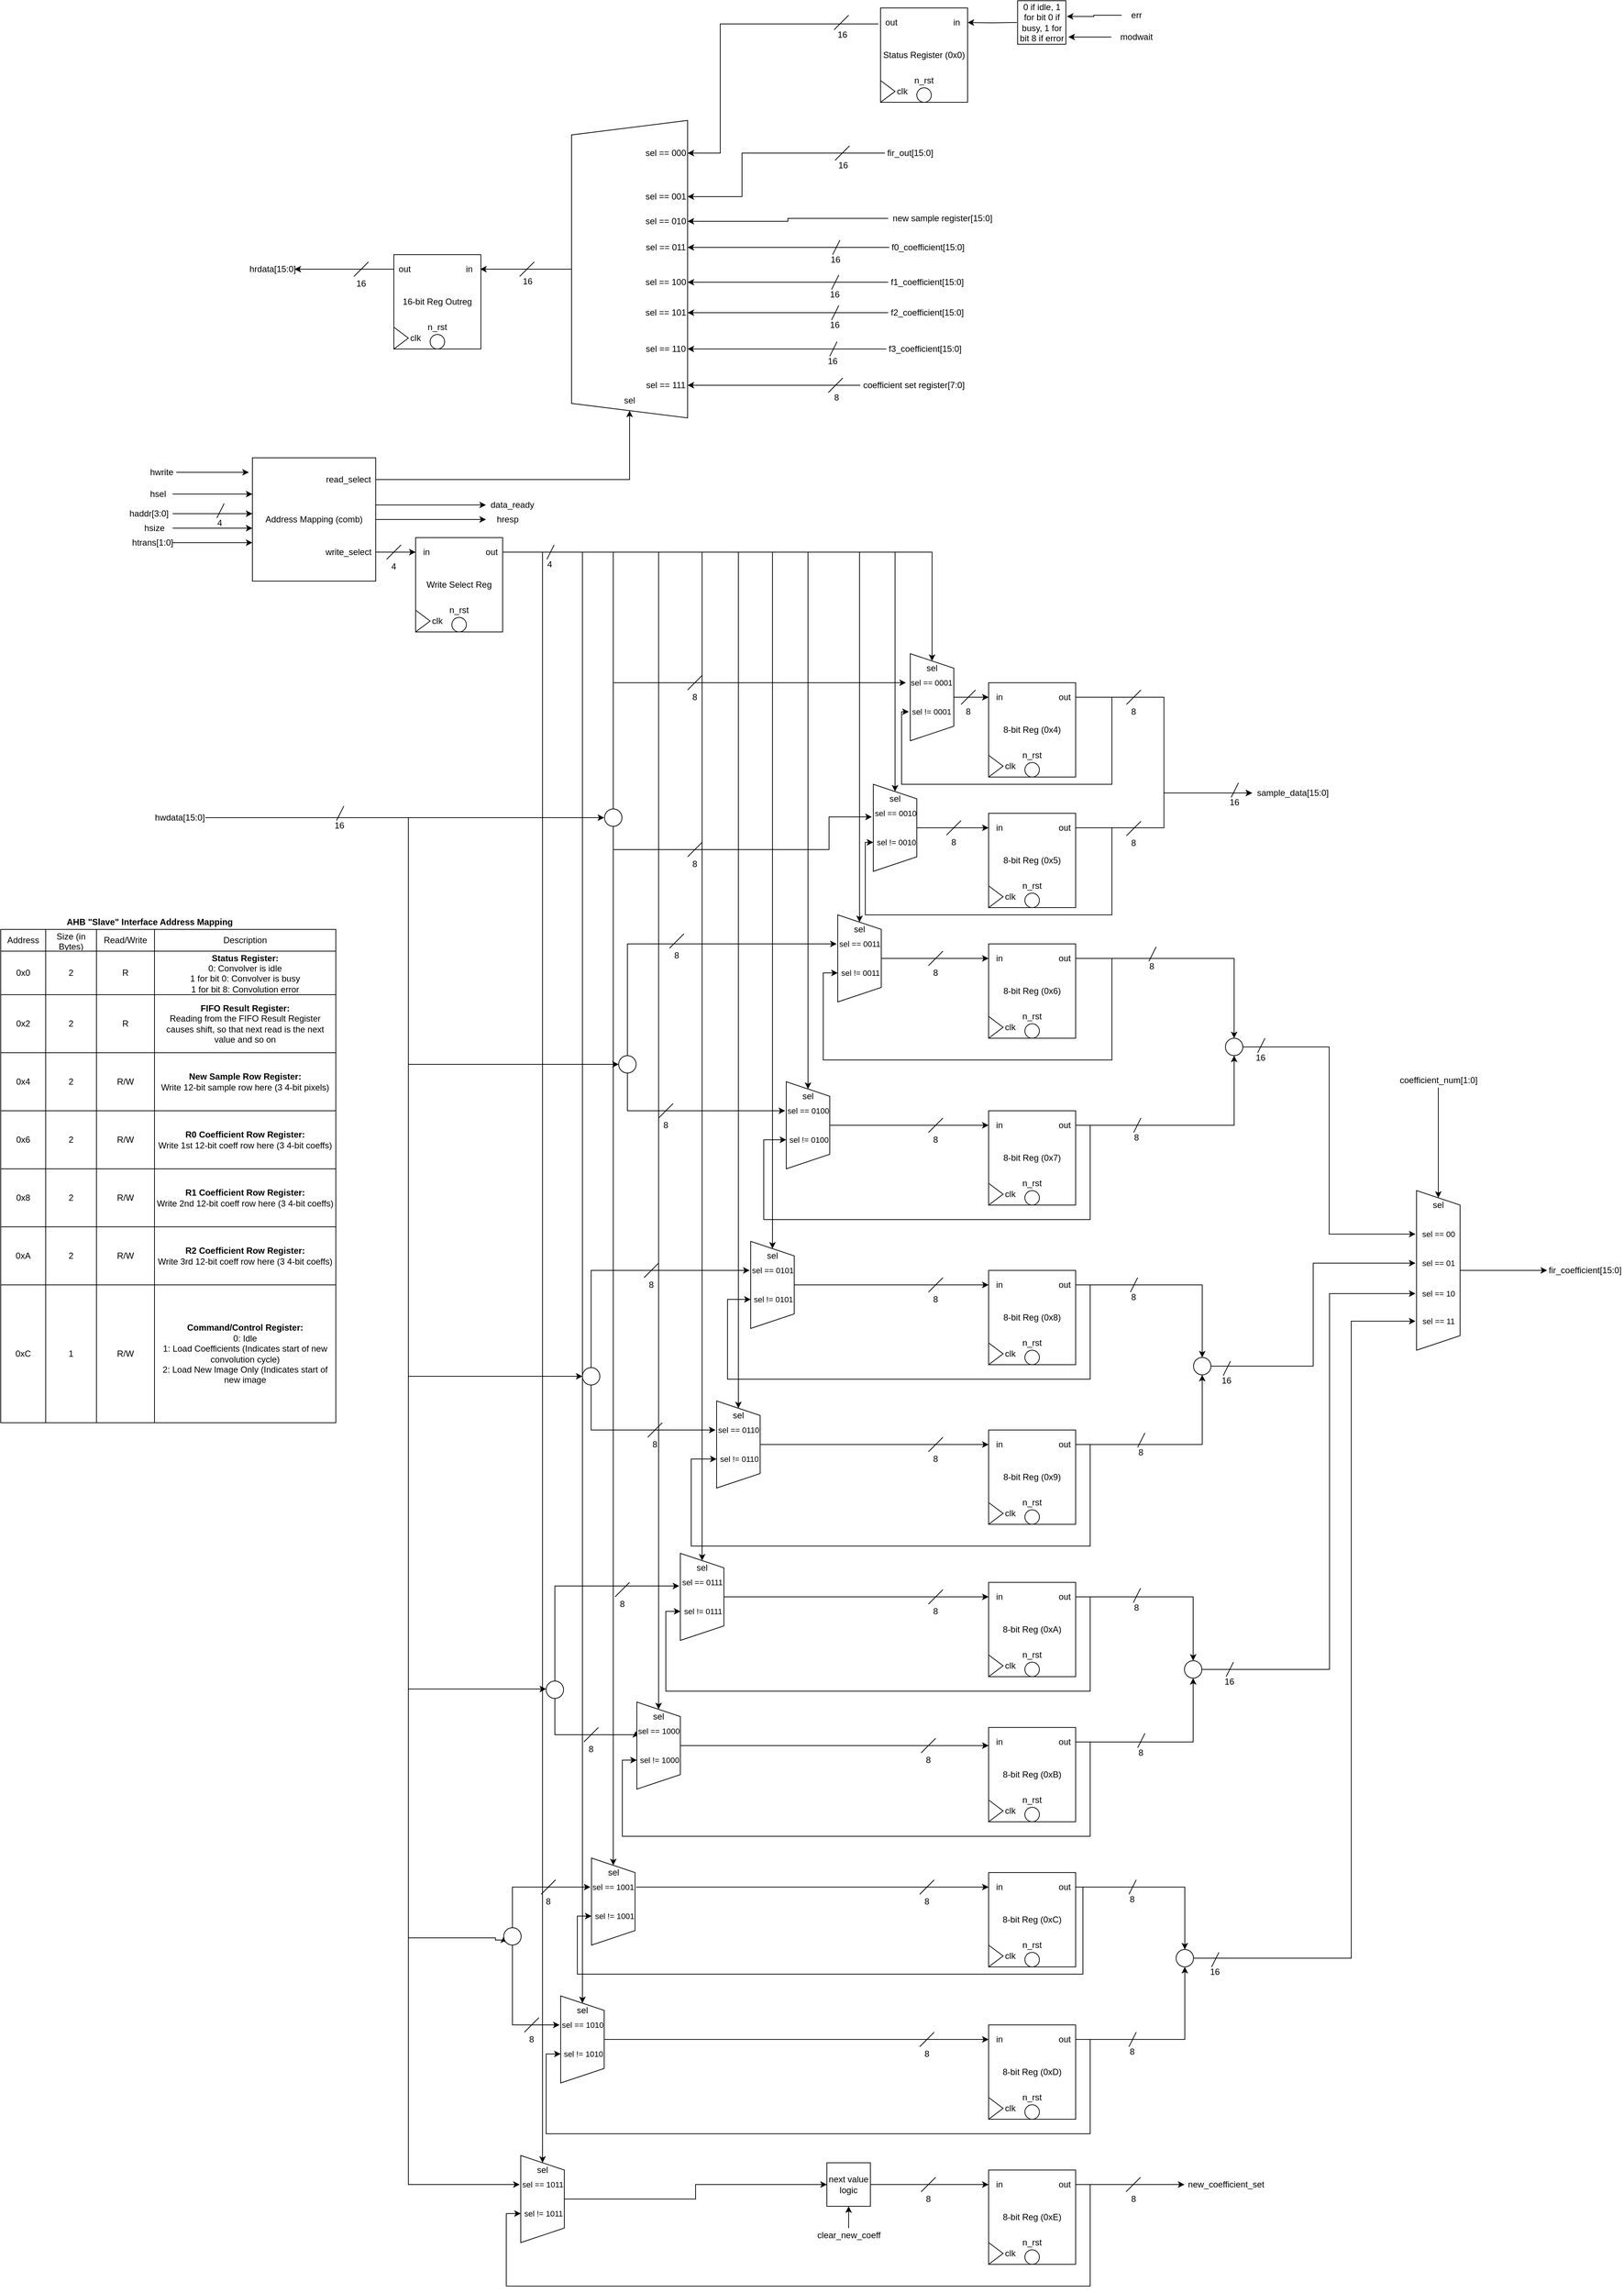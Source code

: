 <mxfile version="14.5.1" type="device"><diagram id="Am9OchZ-VjJOeIYx4RyU" name="Page-1"><mxGraphModel dx="2272" dy="1862" grid="1" gridSize="10" guides="1" tooltips="1" connect="1" arrows="1" fold="1" page="1" pageScale="1" pageWidth="850" pageHeight="1100" math="0" shadow="0"><root><mxCell id="0"/><mxCell id="1" parent="0"/><mxCell id="e1Wro5AN2KTRDH-CpV5o-2" style="edgeStyle=orthogonalEdgeStyle;rounded=0;orthogonalLoop=1;jettySize=auto;html=1;entryX=1;entryY=0.5;entryDx=0;entryDy=0;" edge="1" parent="1" target="e1Wro5AN2KTRDH-CpV5o-113"><mxGeometry relative="1" as="geometry"><mxPoint x="1316.06" y="-220.02" as="targetPoint"/><mxPoint x="1139" y="-220" as="sourcePoint"/></mxGeometry></mxCell><mxCell id="e1Wro5AN2KTRDH-CpV5o-3" style="edgeStyle=orthogonalEdgeStyle;rounded=0;orthogonalLoop=1;jettySize=auto;html=1;entryX=0;entryY=0.5;entryDx=0;entryDy=0;exitX=1;exitY=0.5;exitDx=0;exitDy=0;" edge="1" parent="1" source="e1Wro5AN2KTRDH-CpV5o-32" target="e1Wro5AN2KTRDH-CpV5o-4"><mxGeometry relative="1" as="geometry"><mxPoint x="780" y="122" as="sourcePoint"/></mxGeometry></mxCell><mxCell id="e1Wro5AN2KTRDH-CpV5o-4" value="hresp" style="text;html=1;strokeColor=none;fillColor=none;align=center;verticalAlign=middle;whiteSpace=wrap;rounded=0;" vertex="1" parent="1"><mxGeometry x="407" y="455" width="60" height="20" as="geometry"/></mxCell><mxCell id="e1Wro5AN2KTRDH-CpV5o-5" style="edgeStyle=orthogonalEdgeStyle;rounded=0;orthogonalLoop=1;jettySize=auto;html=1;entryX=0;entryY=0.5;entryDx=0;entryDy=0;" edge="1" parent="1" source="e1Wro5AN2KTRDH-CpV5o-6"><mxGeometry relative="1" as="geometry"><mxPoint x="85" y="430" as="targetPoint"/></mxGeometry></mxCell><mxCell id="e1Wro5AN2KTRDH-CpV5o-6" value="hsel" style="text;html=1;strokeColor=none;fillColor=none;align=center;verticalAlign=middle;whiteSpace=wrap;rounded=0;" vertex="1" parent="1"><mxGeometry x="-65" y="420" width="40" height="20" as="geometry"/></mxCell><mxCell id="e1Wro5AN2KTRDH-CpV5o-7" style="edgeStyle=orthogonalEdgeStyle;rounded=0;orthogonalLoop=1;jettySize=auto;html=1;entryX=0;entryY=0.567;entryDx=0;entryDy=0;entryPerimeter=0;" edge="1" parent="1" source="e1Wro5AN2KTRDH-CpV5o-8"><mxGeometry relative="1" as="geometry"><mxPoint x="85" y="457.06" as="targetPoint"/></mxGeometry></mxCell><mxCell id="e1Wro5AN2KTRDH-CpV5o-8" value="haddr[3:0]" style="text;html=1;strokeColor=none;fillColor=none;align=center;verticalAlign=middle;whiteSpace=wrap;rounded=0;" vertex="1" parent="1"><mxGeometry x="-90" y="447" width="65" height="20" as="geometry"/></mxCell><mxCell id="e1Wro5AN2KTRDH-CpV5o-9" style="edgeStyle=orthogonalEdgeStyle;rounded=0;orthogonalLoop=1;jettySize=auto;html=1;entryX=0;entryY=0.5;entryDx=0;entryDy=0;" edge="1" parent="1" source="e1Wro5AN2KTRDH-CpV5o-10"><mxGeometry relative="1" as="geometry"><mxPoint x="85" y="477" as="targetPoint"/></mxGeometry></mxCell><mxCell id="e1Wro5AN2KTRDH-CpV5o-10" value="hsize" style="text;html=1;strokeColor=none;fillColor=none;align=center;verticalAlign=middle;whiteSpace=wrap;rounded=0;" vertex="1" parent="1"><mxGeometry x="-75" y="467" width="50" height="20" as="geometry"/></mxCell><mxCell id="e1Wro5AN2KTRDH-CpV5o-11" style="edgeStyle=orthogonalEdgeStyle;rounded=0;orthogonalLoop=1;jettySize=auto;html=1;entryX=-0.029;entryY=0.118;entryDx=0;entryDy=0;entryPerimeter=0;" edge="1" parent="1" source="e1Wro5AN2KTRDH-CpV5o-12" target="e1Wro5AN2KTRDH-CpV5o-32"><mxGeometry relative="1" as="geometry"/></mxCell><mxCell id="e1Wro5AN2KTRDH-CpV5o-12" value="hwrite" style="text;html=1;strokeColor=none;fillColor=none;align=center;verticalAlign=middle;whiteSpace=wrap;rounded=0;" vertex="1" parent="1"><mxGeometry x="-60" y="390" width="40" height="20" as="geometry"/></mxCell><mxCell id="e1Wro5AN2KTRDH-CpV5o-13" style="edgeStyle=orthogonalEdgeStyle;rounded=0;orthogonalLoop=1;jettySize=auto;html=1;" edge="1" parent="1"><mxGeometry relative="1" as="geometry"><Array as="points"><mxPoint x="330.5" y="876"/><mxPoint x="330.5" y="876"/></Array><mxPoint x="25.5" y="876" as="sourcePoint"/><mxPoint x="570" y="876" as="targetPoint"/></mxGeometry></mxCell><mxCell id="e1Wro5AN2KTRDH-CpV5o-14" style="edgeStyle=orthogonalEdgeStyle;rounded=0;orthogonalLoop=1;jettySize=auto;html=1;" edge="1" parent="1" source="e1Wro5AN2KTRDH-CpV5o-19"><mxGeometry relative="1" as="geometry"><mxPoint x="590" y="1216" as="targetPoint"/><Array as="points"><mxPoint x="300" y="876"/><mxPoint x="300" y="1216"/></Array></mxGeometry></mxCell><mxCell id="e1Wro5AN2KTRDH-CpV5o-15" style="edgeStyle=orthogonalEdgeStyle;rounded=0;orthogonalLoop=1;jettySize=auto;html=1;" edge="1" parent="1" source="e1Wro5AN2KTRDH-CpV5o-19"><mxGeometry relative="1" as="geometry"><mxPoint x="540" y="1646" as="targetPoint"/><Array as="points"><mxPoint x="300" y="876"/><mxPoint x="300" y="1646"/></Array></mxGeometry></mxCell><mxCell id="e1Wro5AN2KTRDH-CpV5o-16" style="edgeStyle=orthogonalEdgeStyle;rounded=0;orthogonalLoop=1;jettySize=auto;html=1;" edge="1" parent="1" source="e1Wro5AN2KTRDH-CpV5o-19"><mxGeometry relative="1" as="geometry"><mxPoint x="490" y="2077" as="targetPoint"/><Array as="points"><mxPoint x="300" y="876"/><mxPoint x="300" y="2077"/></Array></mxGeometry></mxCell><mxCell id="e1Wro5AN2KTRDH-CpV5o-17" style="edgeStyle=orthogonalEdgeStyle;rounded=0;orthogonalLoop=1;jettySize=auto;html=1;entryX=0;entryY=0.5;entryDx=0;entryDy=0;" edge="1" parent="1" source="e1Wro5AN2KTRDH-CpV5o-19" target="e1Wro5AN2KTRDH-CpV5o-261"><mxGeometry relative="1" as="geometry"><mxPoint x="420" y="2495" as="targetPoint"/><Array as="points"><mxPoint x="300" y="876"/><mxPoint x="300" y="2420"/><mxPoint x="420" y="2420"/><mxPoint x="420" y="2423"/></Array></mxGeometry></mxCell><mxCell id="e1Wro5AN2KTRDH-CpV5o-18" style="edgeStyle=orthogonalEdgeStyle;rounded=0;orthogonalLoop=1;jettySize=auto;html=1;entryX=0;entryY=0.5;entryDx=0;entryDy=0;" edge="1" parent="1" source="e1Wro5AN2KTRDH-CpV5o-19" target="e1Wro5AN2KTRDH-CpV5o-301"><mxGeometry relative="1" as="geometry"><Array as="points"><mxPoint x="300" y="876"/><mxPoint x="300" y="2760"/></Array></mxGeometry></mxCell><mxCell id="e1Wro5AN2KTRDH-CpV5o-19" value="hwdata[15:0]" style="text;html=1;strokeColor=none;fillColor=none;align=center;verticalAlign=middle;whiteSpace=wrap;rounded=0;" vertex="1" parent="1"><mxGeometry x="-50" y="866" width="70" height="20" as="geometry"/></mxCell><mxCell id="e1Wro5AN2KTRDH-CpV5o-20" style="edgeStyle=orthogonalEdgeStyle;rounded=0;orthogonalLoop=1;jettySize=auto;html=1;entryX=0.5;entryY=0;entryDx=0;entryDy=0;exitX=1;exitY=0.5;exitDx=0;exitDy=0;" edge="1" parent="1" source="e1Wro5AN2KTRDH-CpV5o-58" target="e1Wro5AN2KTRDH-CpV5o-318"><mxGeometry relative="1" as="geometry"><mxPoint x="1315" y="1070" as="sourcePoint"/><mxPoint x="1355" y="1070" as="targetPoint"/></mxGeometry></mxCell><mxCell id="e1Wro5AN2KTRDH-CpV5o-21" value="sample_data[15:0]" style="text;html=1;strokeColor=none;fillColor=none;align=center;verticalAlign=middle;whiteSpace=wrap;rounded=0;" vertex="1" parent="1"><mxGeometry x="1463.5" y="832" width="110.5" height="20" as="geometry"/></mxCell><mxCell id="e1Wro5AN2KTRDH-CpV5o-22" value="data_ready" style="text;html=1;strokeColor=none;fillColor=none;align=center;verticalAlign=middle;whiteSpace=wrap;rounded=0;" vertex="1" parent="1"><mxGeometry x="407" y="435" width="73" height="20" as="geometry"/></mxCell><mxCell id="e1Wro5AN2KTRDH-CpV5o-23" value="" style="endArrow=none;html=1;" edge="1" parent="1"><mxGeometry width="50" height="50" relative="1" as="geometry"><mxPoint x="1321" y="1074" as="sourcePoint"/><mxPoint x="1331" y="1054" as="targetPoint"/></mxGeometry></mxCell><mxCell id="e1Wro5AN2KTRDH-CpV5o-24" value="8" style="text;html=1;strokeColor=none;fillColor=none;align=center;verticalAlign=middle;whiteSpace=wrap;rounded=0;" vertex="1" parent="1"><mxGeometry x="1320" y="1076" width="10" height="10" as="geometry"/></mxCell><mxCell id="e1Wro5AN2KTRDH-CpV5o-25" value="" style="endArrow=none;html=1;" edge="1" parent="1"><mxGeometry width="50" height="50" relative="1" as="geometry"><mxPoint x="1434.5" y="848" as="sourcePoint"/><mxPoint x="1444.5" y="828" as="targetPoint"/></mxGeometry></mxCell><mxCell id="e1Wro5AN2KTRDH-CpV5o-26" value="16" style="text;html=1;strokeColor=none;fillColor=none;align=center;verticalAlign=middle;whiteSpace=wrap;rounded=0;" vertex="1" parent="1"><mxGeometry x="1433.5" y="850" width="10" height="10" as="geometry"/></mxCell><mxCell id="e1Wro5AN2KTRDH-CpV5o-27" value="" style="endArrow=none;html=1;" edge="1" parent="1"><mxGeometry width="50" height="50" relative="1" as="geometry"><mxPoint x="36" y="463" as="sourcePoint"/><mxPoint x="46" y="443" as="targetPoint"/></mxGeometry></mxCell><mxCell id="e1Wro5AN2KTRDH-CpV5o-28" value="4" style="text;html=1;strokeColor=none;fillColor=none;align=center;verticalAlign=middle;whiteSpace=wrap;rounded=0;" vertex="1" parent="1"><mxGeometry x="35" y="465" width="10" height="10" as="geometry"/></mxCell><mxCell id="e1Wro5AN2KTRDH-CpV5o-29" value="" style="endArrow=none;html=1;" edge="1" parent="1"><mxGeometry width="50" height="50" relative="1" as="geometry"><mxPoint x="201" y="880" as="sourcePoint"/><mxPoint x="211" y="860" as="targetPoint"/></mxGeometry></mxCell><mxCell id="e1Wro5AN2KTRDH-CpV5o-30" value="16" style="text;html=1;strokeColor=none;fillColor=none;align=center;verticalAlign=middle;whiteSpace=wrap;rounded=0;" vertex="1" parent="1"><mxGeometry x="200" y="882" width="10" height="10" as="geometry"/></mxCell><mxCell id="e1Wro5AN2KTRDH-CpV5o-31" style="edgeStyle=orthogonalEdgeStyle;rounded=0;orthogonalLoop=1;jettySize=auto;html=1;entryX=0;entryY=0.5;entryDx=0;entryDy=0;" edge="1" parent="1" source="e1Wro5AN2KTRDH-CpV5o-32" target="e1Wro5AN2KTRDH-CpV5o-22"><mxGeometry relative="1" as="geometry"><Array as="points"><mxPoint x="290" y="445"/><mxPoint x="290" y="445"/></Array></mxGeometry></mxCell><mxCell id="e1Wro5AN2KTRDH-CpV5o-32" value="Address Mapping (comb)" style="rounded=0;whiteSpace=wrap;html=1;" vertex="1" parent="1"><mxGeometry x="85" y="380" width="170" height="170" as="geometry"/></mxCell><mxCell id="e1Wro5AN2KTRDH-CpV5o-33" value="8-bit Reg (0x4)" style="rounded=0;whiteSpace=wrap;html=1;" vertex="1" parent="1"><mxGeometry x="1100" y="690" width="120" height="130" as="geometry"/></mxCell><mxCell id="e1Wro5AN2KTRDH-CpV5o-34" value="" style="triangle;whiteSpace=wrap;html=1;" vertex="1" parent="1"><mxGeometry x="1100" y="790" width="20" height="30" as="geometry"/></mxCell><mxCell id="e1Wro5AN2KTRDH-CpV5o-35" value="" style="ellipse;whiteSpace=wrap;html=1;aspect=fixed;" vertex="1" parent="1"><mxGeometry x="1150" y="800" width="20" height="20" as="geometry"/></mxCell><mxCell id="e1Wro5AN2KTRDH-CpV5o-36" value="clk" style="text;html=1;strokeColor=none;fillColor=none;align=center;verticalAlign=middle;whiteSpace=wrap;rounded=0;" vertex="1" parent="1"><mxGeometry x="1120" y="795" width="20" height="20" as="geometry"/></mxCell><mxCell id="e1Wro5AN2KTRDH-CpV5o-37" value="n_rst" style="text;html=1;strokeColor=none;fillColor=none;align=center;verticalAlign=middle;whiteSpace=wrap;rounded=0;" vertex="1" parent="1"><mxGeometry x="1140" y="780" width="40" height="20" as="geometry"/></mxCell><mxCell id="e1Wro5AN2KTRDH-CpV5o-38" value="in" style="text;html=1;strokeColor=none;fillColor=none;align=center;verticalAlign=middle;whiteSpace=wrap;rounded=0;" vertex="1" parent="1"><mxGeometry x="1100" y="700" width="30" height="20" as="geometry"/></mxCell><mxCell id="e1Wro5AN2KTRDH-CpV5o-39" style="edgeStyle=orthogonalEdgeStyle;rounded=0;orthogonalLoop=1;jettySize=auto;html=1;entryX=0;entryY=0.5;entryDx=0;entryDy=0;" edge="1" parent="1" source="e1Wro5AN2KTRDH-CpV5o-41" target="e1Wro5AN2KTRDH-CpV5o-68"><mxGeometry relative="1" as="geometry"><Array as="points"><mxPoint x="1270" y="710"/><mxPoint x="1270" y="830"/><mxPoint x="980" y="830"/><mxPoint x="980" y="730"/></Array></mxGeometry></mxCell><mxCell id="e1Wro5AN2KTRDH-CpV5o-40" style="edgeStyle=orthogonalEdgeStyle;rounded=0;orthogonalLoop=1;jettySize=auto;html=1;entryX=0;entryY=0.5;entryDx=0;entryDy=0;" edge="1" parent="1" source="e1Wro5AN2KTRDH-CpV5o-41" target="e1Wro5AN2KTRDH-CpV5o-21"><mxGeometry relative="1" as="geometry"/></mxCell><mxCell id="e1Wro5AN2KTRDH-CpV5o-41" value="out" style="text;html=1;strokeColor=none;fillColor=none;align=center;verticalAlign=middle;whiteSpace=wrap;rounded=0;" vertex="1" parent="1"><mxGeometry x="1190" y="700" width="30" height="20" as="geometry"/></mxCell><mxCell id="e1Wro5AN2KTRDH-CpV5o-42" value="8-bit Reg (0x5)" style="rounded=0;whiteSpace=wrap;html=1;" vertex="1" parent="1"><mxGeometry x="1100" y="870" width="120" height="130" as="geometry"/></mxCell><mxCell id="e1Wro5AN2KTRDH-CpV5o-43" value="" style="triangle;whiteSpace=wrap;html=1;" vertex="1" parent="1"><mxGeometry x="1100" y="970" width="20" height="30" as="geometry"/></mxCell><mxCell id="e1Wro5AN2KTRDH-CpV5o-44" value="" style="ellipse;whiteSpace=wrap;html=1;aspect=fixed;" vertex="1" parent="1"><mxGeometry x="1150" y="980" width="20" height="20" as="geometry"/></mxCell><mxCell id="e1Wro5AN2KTRDH-CpV5o-45" value="clk" style="text;html=1;strokeColor=none;fillColor=none;align=center;verticalAlign=middle;whiteSpace=wrap;rounded=0;" vertex="1" parent="1"><mxGeometry x="1120" y="975" width="20" height="20" as="geometry"/></mxCell><mxCell id="e1Wro5AN2KTRDH-CpV5o-46" value="n_rst" style="text;html=1;strokeColor=none;fillColor=none;align=center;verticalAlign=middle;whiteSpace=wrap;rounded=0;" vertex="1" parent="1"><mxGeometry x="1140" y="960" width="40" height="20" as="geometry"/></mxCell><mxCell id="e1Wro5AN2KTRDH-CpV5o-47" value="in" style="text;html=1;strokeColor=none;fillColor=none;align=center;verticalAlign=middle;whiteSpace=wrap;rounded=0;" vertex="1" parent="1"><mxGeometry x="1100" y="880" width="30" height="20" as="geometry"/></mxCell><mxCell id="e1Wro5AN2KTRDH-CpV5o-48" style="edgeStyle=orthogonalEdgeStyle;rounded=0;orthogonalLoop=1;jettySize=auto;html=1;entryX=0;entryY=0.5;entryDx=0;entryDy=0;" edge="1" parent="1" source="e1Wro5AN2KTRDH-CpV5o-50" target="e1Wro5AN2KTRDH-CpV5o-73"><mxGeometry relative="1" as="geometry"><Array as="points"><mxPoint x="1270" y="890"/><mxPoint x="1270" y="1010"/><mxPoint x="930" y="1010"/><mxPoint x="930" y="910"/></Array></mxGeometry></mxCell><mxCell id="e1Wro5AN2KTRDH-CpV5o-49" style="edgeStyle=orthogonalEdgeStyle;rounded=0;orthogonalLoop=1;jettySize=auto;html=1;entryX=0;entryY=0.5;entryDx=0;entryDy=0;" edge="1" parent="1" source="e1Wro5AN2KTRDH-CpV5o-50" target="e1Wro5AN2KTRDH-CpV5o-21"><mxGeometry relative="1" as="geometry"/></mxCell><mxCell id="e1Wro5AN2KTRDH-CpV5o-50" value="out" style="text;html=1;strokeColor=none;fillColor=none;align=center;verticalAlign=middle;whiteSpace=wrap;rounded=0;" vertex="1" parent="1"><mxGeometry x="1190" y="880" width="30" height="20" as="geometry"/></mxCell><mxCell id="e1Wro5AN2KTRDH-CpV5o-51" value="8-bit Reg (0x6)" style="rounded=0;whiteSpace=wrap;html=1;" vertex="1" parent="1"><mxGeometry x="1100" y="1050" width="120" height="130" as="geometry"/></mxCell><mxCell id="e1Wro5AN2KTRDH-CpV5o-52" value="" style="triangle;whiteSpace=wrap;html=1;" vertex="1" parent="1"><mxGeometry x="1100" y="1150" width="20" height="30" as="geometry"/></mxCell><mxCell id="e1Wro5AN2KTRDH-CpV5o-53" value="" style="ellipse;whiteSpace=wrap;html=1;aspect=fixed;" vertex="1" parent="1"><mxGeometry x="1150" y="1160" width="20" height="20" as="geometry"/></mxCell><mxCell id="e1Wro5AN2KTRDH-CpV5o-54" value="clk" style="text;html=1;strokeColor=none;fillColor=none;align=center;verticalAlign=middle;whiteSpace=wrap;rounded=0;" vertex="1" parent="1"><mxGeometry x="1120" y="1155" width="20" height="20" as="geometry"/></mxCell><mxCell id="e1Wro5AN2KTRDH-CpV5o-55" value="n_rst" style="text;html=1;strokeColor=none;fillColor=none;align=center;verticalAlign=middle;whiteSpace=wrap;rounded=0;" vertex="1" parent="1"><mxGeometry x="1140" y="1140" width="40" height="20" as="geometry"/></mxCell><mxCell id="e1Wro5AN2KTRDH-CpV5o-56" value="in" style="text;html=1;strokeColor=none;fillColor=none;align=center;verticalAlign=middle;whiteSpace=wrap;rounded=0;" vertex="1" parent="1"><mxGeometry x="1100" y="1060" width="30" height="20" as="geometry"/></mxCell><mxCell id="e1Wro5AN2KTRDH-CpV5o-57" style="edgeStyle=orthogonalEdgeStyle;rounded=0;orthogonalLoop=1;jettySize=auto;html=1;entryX=0;entryY=0.5;entryDx=0;entryDy=0;" edge="1" parent="1" source="e1Wro5AN2KTRDH-CpV5o-58" target="e1Wro5AN2KTRDH-CpV5o-78"><mxGeometry relative="1" as="geometry"><Array as="points"><mxPoint x="1270" y="1070"/><mxPoint x="1270" y="1210"/><mxPoint x="872" y="1210"/><mxPoint x="872" y="1090"/></Array></mxGeometry></mxCell><mxCell id="e1Wro5AN2KTRDH-CpV5o-58" value="out" style="text;html=1;strokeColor=none;fillColor=none;align=center;verticalAlign=middle;whiteSpace=wrap;rounded=0;" vertex="1" parent="1"><mxGeometry x="1190" y="1060" width="30" height="20" as="geometry"/></mxCell><mxCell id="e1Wro5AN2KTRDH-CpV5o-59" style="edgeStyle=orthogonalEdgeStyle;rounded=0;orthogonalLoop=1;jettySize=auto;html=1;entryX=0;entryY=0.5;entryDx=0;entryDy=0;" edge="1" parent="1" source="e1Wro5AN2KTRDH-CpV5o-60" target="e1Wro5AN2KTRDH-CpV5o-38"><mxGeometry relative="1" as="geometry"/></mxCell><mxCell id="e1Wro5AN2KTRDH-CpV5o-60" value="" style="shape=trapezoid;perimeter=trapezoidPerimeter;whiteSpace=wrap;html=1;fixedSize=1;rotation=90;" vertex="1" parent="1"><mxGeometry x="962" y="680" width="120" height="60" as="geometry"/></mxCell><mxCell id="e1Wro5AN2KTRDH-CpV5o-61" style="edgeStyle=orthogonalEdgeStyle;rounded=0;orthogonalLoop=1;jettySize=auto;html=1;entryX=0;entryY=0.5;entryDx=0;entryDy=0;exitX=1;exitY=0.5;exitDx=0;exitDy=0;" edge="1" parent="1" source="e1Wro5AN2KTRDH-CpV5o-140" target="e1Wro5AN2KTRDH-CpV5o-60"><mxGeometry relative="1" as="geometry"><mxPoint x="330" y="510" as="sourcePoint"/></mxGeometry></mxCell><mxCell id="e1Wro5AN2KTRDH-CpV5o-62" style="edgeStyle=orthogonalEdgeStyle;rounded=0;orthogonalLoop=1;jettySize=auto;html=1;exitX=1;exitY=0.5;exitDx=0;exitDy=0;" edge="1" parent="1" source="e1Wro5AN2KTRDH-CpV5o-140" target="e1Wro5AN2KTRDH-CpV5o-70"><mxGeometry relative="1" as="geometry"><mxPoint x="330" y="510" as="sourcePoint"/></mxGeometry></mxCell><mxCell id="e1Wro5AN2KTRDH-CpV5o-63" style="edgeStyle=orthogonalEdgeStyle;rounded=0;orthogonalLoop=1;jettySize=auto;html=1;exitX=1;exitY=0.5;exitDx=0;exitDy=0;" edge="1" parent="1" source="e1Wro5AN2KTRDH-CpV5o-140" target="e1Wro5AN2KTRDH-CpV5o-75"><mxGeometry relative="1" as="geometry"><mxPoint x="450" y="510" as="sourcePoint"/></mxGeometry></mxCell><mxCell id="e1Wro5AN2KTRDH-CpV5o-64" style="edgeStyle=orthogonalEdgeStyle;rounded=0;orthogonalLoop=1;jettySize=auto;html=1;entryX=0;entryY=0.5;entryDx=0;entryDy=0;" edge="1" parent="1" source="e1Wro5AN2KTRDH-CpV5o-65" target="e1Wro5AN2KTRDH-CpV5o-132"><mxGeometry relative="1" as="geometry"/></mxCell><mxCell id="e1Wro5AN2KTRDH-CpV5o-65" value="write_select" style="text;html=1;strokeColor=none;fillColor=none;align=center;verticalAlign=middle;whiteSpace=wrap;rounded=0;" vertex="1" parent="1"><mxGeometry x="180" y="500" width="75" height="20" as="geometry"/></mxCell><mxCell id="e1Wro5AN2KTRDH-CpV5o-66" value="sel" style="text;html=1;strokeColor=none;fillColor=none;align=center;verticalAlign=middle;whiteSpace=wrap;rounded=0;" vertex="1" parent="1"><mxGeometry x="1007" y="660" width="30" height="20" as="geometry"/></mxCell><mxCell id="e1Wro5AN2KTRDH-CpV5o-67" value="&lt;font style=&quot;font-size: 11px&quot;&gt;sel == 0001&lt;/font&gt;" style="text;html=1;strokeColor=none;fillColor=none;align=center;verticalAlign=middle;whiteSpace=wrap;rounded=0;" vertex="1" parent="1"><mxGeometry x="986" y="680" width="71" height="20" as="geometry"/></mxCell><mxCell id="e1Wro5AN2KTRDH-CpV5o-68" value="&lt;font style=&quot;font-size: 11px&quot;&gt;sel != 0001&lt;/font&gt;" style="text;html=1;strokeColor=none;fillColor=none;align=center;verticalAlign=middle;whiteSpace=wrap;rounded=0;" vertex="1" parent="1"><mxGeometry x="990" y="720" width="63" height="20" as="geometry"/></mxCell><mxCell id="e1Wro5AN2KTRDH-CpV5o-69" style="edgeStyle=orthogonalEdgeStyle;rounded=0;orthogonalLoop=1;jettySize=auto;html=1;entryX=0;entryY=0.5;entryDx=0;entryDy=0;" edge="1" parent="1" source="e1Wro5AN2KTRDH-CpV5o-70" target="e1Wro5AN2KTRDH-CpV5o-47"><mxGeometry relative="1" as="geometry"/></mxCell><mxCell id="e1Wro5AN2KTRDH-CpV5o-70" value="" style="shape=trapezoid;perimeter=trapezoidPerimeter;whiteSpace=wrap;html=1;fixedSize=1;rotation=90;" vertex="1" parent="1"><mxGeometry x="911" y="860" width="120" height="60" as="geometry"/></mxCell><mxCell id="e1Wro5AN2KTRDH-CpV5o-71" value="sel" style="text;html=1;strokeColor=none;fillColor=none;align=center;verticalAlign=middle;whiteSpace=wrap;rounded=0;" vertex="1" parent="1"><mxGeometry x="956" y="840" width="30" height="20" as="geometry"/></mxCell><mxCell id="e1Wro5AN2KTRDH-CpV5o-72" value="&lt;font style=&quot;font-size: 11px&quot;&gt;sel == 0010&lt;/font&gt;" style="text;html=1;strokeColor=none;fillColor=none;align=center;verticalAlign=middle;whiteSpace=wrap;rounded=0;" vertex="1" parent="1"><mxGeometry x="939" y="860" width="66" height="20" as="geometry"/></mxCell><mxCell id="e1Wro5AN2KTRDH-CpV5o-73" value="&lt;font style=&quot;font-size: 11px&quot;&gt;sel != 0010&lt;/font&gt;" style="text;html=1;strokeColor=none;fillColor=none;align=center;verticalAlign=middle;whiteSpace=wrap;rounded=0;" vertex="1" parent="1"><mxGeometry x="941" y="900" width="64" height="20" as="geometry"/></mxCell><mxCell id="e1Wro5AN2KTRDH-CpV5o-74" style="edgeStyle=orthogonalEdgeStyle;rounded=0;orthogonalLoop=1;jettySize=auto;html=1;entryX=0;entryY=0.5;entryDx=0;entryDy=0;" edge="1" parent="1" source="e1Wro5AN2KTRDH-CpV5o-75" target="e1Wro5AN2KTRDH-CpV5o-56"><mxGeometry relative="1" as="geometry"/></mxCell><mxCell id="e1Wro5AN2KTRDH-CpV5o-75" value="" style="shape=trapezoid;perimeter=trapezoidPerimeter;whiteSpace=wrap;html=1;fixedSize=1;rotation=90;" vertex="1" parent="1"><mxGeometry x="862" y="1040" width="120" height="60" as="geometry"/></mxCell><mxCell id="e1Wro5AN2KTRDH-CpV5o-76" value="sel" style="text;html=1;strokeColor=none;fillColor=none;align=center;verticalAlign=middle;whiteSpace=wrap;rounded=0;" vertex="1" parent="1"><mxGeometry x="907" y="1020" width="30" height="20" as="geometry"/></mxCell><mxCell id="e1Wro5AN2KTRDH-CpV5o-77" value="&lt;font style=&quot;font-size: 11px&quot;&gt;sel == 0011&lt;/font&gt;" style="text;html=1;strokeColor=none;fillColor=none;align=center;verticalAlign=middle;whiteSpace=wrap;rounded=0;" vertex="1" parent="1"><mxGeometry x="890.5" y="1040" width="63" height="20" as="geometry"/></mxCell><mxCell id="e1Wro5AN2KTRDH-CpV5o-78" value="&lt;font style=&quot;font-size: 11px&quot;&gt;sel != 0011&lt;/font&gt;" style="text;html=1;strokeColor=none;fillColor=none;align=center;verticalAlign=middle;whiteSpace=wrap;rounded=0;" vertex="1" parent="1"><mxGeometry x="892" y="1080" width="63" height="20" as="geometry"/></mxCell><mxCell id="e1Wro5AN2KTRDH-CpV5o-79" value="" style="endArrow=none;html=1;" edge="1" parent="1"><mxGeometry width="50" height="50" relative="1" as="geometry"><mxPoint x="1062" y="720" as="sourcePoint"/><mxPoint x="1082" y="700" as="targetPoint"/></mxGeometry></mxCell><mxCell id="e1Wro5AN2KTRDH-CpV5o-80" value="8" style="text;html=1;strokeColor=none;fillColor=none;align=center;verticalAlign=middle;whiteSpace=wrap;rounded=0;" vertex="1" parent="1"><mxGeometry x="1062.0" y="720" width="20" height="20" as="geometry"/></mxCell><mxCell id="e1Wro5AN2KTRDH-CpV5o-81" value="" style="endArrow=none;html=1;" edge="1" parent="1"><mxGeometry width="50" height="50" relative="1" as="geometry"><mxPoint x="1017" y="1080" as="sourcePoint"/><mxPoint x="1037" y="1060" as="targetPoint"/></mxGeometry></mxCell><mxCell id="e1Wro5AN2KTRDH-CpV5o-82" value="8" style="text;html=1;strokeColor=none;fillColor=none;align=center;verticalAlign=middle;whiteSpace=wrap;rounded=0;" vertex="1" parent="1"><mxGeometry x="1017.0" y="1080" width="20" height="20" as="geometry"/></mxCell><mxCell id="e1Wro5AN2KTRDH-CpV5o-83" value="" style="endArrow=none;html=1;" edge="1" parent="1"><mxGeometry width="50" height="50" relative="1" as="geometry"><mxPoint x="1042" y="900" as="sourcePoint"/><mxPoint x="1062" y="880" as="targetPoint"/></mxGeometry></mxCell><mxCell id="e1Wro5AN2KTRDH-CpV5o-84" value="8" style="text;html=1;strokeColor=none;fillColor=none;align=center;verticalAlign=middle;whiteSpace=wrap;rounded=0;" vertex="1" parent="1"><mxGeometry x="1042.0" y="900" width="20" height="20" as="geometry"/></mxCell><mxCell id="e1Wro5AN2KTRDH-CpV5o-85" value="" style="endArrow=none;html=1;" edge="1" parent="1"><mxGeometry width="50" height="50" relative="1" as="geometry"><mxPoint x="1290" y="720" as="sourcePoint"/><mxPoint x="1310" y="700" as="targetPoint"/></mxGeometry></mxCell><mxCell id="e1Wro5AN2KTRDH-CpV5o-86" value="8" style="text;html=1;strokeColor=none;fillColor=none;align=center;verticalAlign=middle;whiteSpace=wrap;rounded=0;" vertex="1" parent="1"><mxGeometry x="1290.0" y="720" width="20" height="20" as="geometry"/></mxCell><mxCell id="e1Wro5AN2KTRDH-CpV5o-87" value="" style="endArrow=none;html=1;" edge="1" parent="1"><mxGeometry width="50" height="50" relative="1" as="geometry"><mxPoint x="1290" y="901" as="sourcePoint"/><mxPoint x="1310" y="881" as="targetPoint"/></mxGeometry></mxCell><mxCell id="e1Wro5AN2KTRDH-CpV5o-88" value="8" style="text;html=1;strokeColor=none;fillColor=none;align=center;verticalAlign=middle;whiteSpace=wrap;rounded=0;" vertex="1" parent="1"><mxGeometry x="1290.0" y="901" width="20" height="20" as="geometry"/></mxCell><mxCell id="e1Wro5AN2KTRDH-CpV5o-89" value="" style="endArrow=none;html=1;" edge="1" parent="1"><mxGeometry width="50" height="50" relative="1" as="geometry"><mxPoint x="270" y="520" as="sourcePoint"/><mxPoint x="290" y="500" as="targetPoint"/></mxGeometry></mxCell><mxCell id="e1Wro5AN2KTRDH-CpV5o-90" value="4" style="text;html=1;strokeColor=none;fillColor=none;align=center;verticalAlign=middle;whiteSpace=wrap;rounded=0;" vertex="1" parent="1"><mxGeometry x="270.0" y="520" width="20" height="20" as="geometry"/></mxCell><mxCell id="e1Wro5AN2KTRDH-CpV5o-91" value="16-bit Reg Outreg" style="rounded=0;whiteSpace=wrap;html=1;" vertex="1" parent="1"><mxGeometry x="280" y="100" width="120" height="130" as="geometry"/></mxCell><mxCell id="e1Wro5AN2KTRDH-CpV5o-92" value="" style="triangle;whiteSpace=wrap;html=1;" vertex="1" parent="1"><mxGeometry x="280" y="200" width="20" height="30" as="geometry"/></mxCell><mxCell id="e1Wro5AN2KTRDH-CpV5o-93" value="" style="ellipse;whiteSpace=wrap;html=1;aspect=fixed;" vertex="1" parent="1"><mxGeometry x="330" y="210" width="20" height="20" as="geometry"/></mxCell><mxCell id="e1Wro5AN2KTRDH-CpV5o-94" value="clk" style="text;html=1;strokeColor=none;fillColor=none;align=center;verticalAlign=middle;whiteSpace=wrap;rounded=0;" vertex="1" parent="1"><mxGeometry x="300" y="205" width="20" height="20" as="geometry"/></mxCell><mxCell id="e1Wro5AN2KTRDH-CpV5o-95" value="n_rst" style="text;html=1;strokeColor=none;fillColor=none;align=center;verticalAlign=middle;whiteSpace=wrap;rounded=0;" vertex="1" parent="1"><mxGeometry x="320" y="190" width="40" height="20" as="geometry"/></mxCell><mxCell id="e1Wro5AN2KTRDH-CpV5o-96" value="in" style="text;html=1;strokeColor=none;fillColor=none;align=center;verticalAlign=middle;whiteSpace=wrap;rounded=0;" vertex="1" parent="1"><mxGeometry x="369" y="110" width="30" height="20" as="geometry"/></mxCell><mxCell id="e1Wro5AN2KTRDH-CpV5o-97" style="edgeStyle=orthogonalEdgeStyle;rounded=0;orthogonalLoop=1;jettySize=auto;html=1;" edge="1" parent="1" source="e1Wro5AN2KTRDH-CpV5o-98"><mxGeometry relative="1" as="geometry"><mxPoint x="143" y="120" as="targetPoint"/></mxGeometry></mxCell><mxCell id="e1Wro5AN2KTRDH-CpV5o-98" value="out" style="text;html=1;strokeColor=none;fillColor=none;align=center;verticalAlign=middle;whiteSpace=wrap;rounded=0;" vertex="1" parent="1"><mxGeometry x="280" y="110" width="30" height="20" as="geometry"/></mxCell><mxCell id="e1Wro5AN2KTRDH-CpV5o-99" value="hrdata[15:0]" style="text;html=1;strokeColor=none;fillColor=none;align=center;verticalAlign=middle;whiteSpace=wrap;rounded=0;" vertex="1" parent="1"><mxGeometry x="78" y="110" width="70" height="20" as="geometry"/></mxCell><mxCell id="e1Wro5AN2KTRDH-CpV5o-100" value="" style="endArrow=none;html=1;" edge="1" parent="1"><mxGeometry width="50" height="50" relative="1" as="geometry"><mxPoint x="225" y="130" as="sourcePoint"/><mxPoint x="245" y="110" as="targetPoint"/></mxGeometry></mxCell><mxCell id="e1Wro5AN2KTRDH-CpV5o-101" value="16" style="text;html=1;strokeColor=none;fillColor=none;align=center;verticalAlign=middle;whiteSpace=wrap;rounded=0;" vertex="1" parent="1"><mxGeometry x="225.0" y="130" width="20" height="20" as="geometry"/></mxCell><mxCell id="e1Wro5AN2KTRDH-CpV5o-102" style="edgeStyle=orthogonalEdgeStyle;rounded=0;orthogonalLoop=1;jettySize=auto;html=1;entryX=1;entryY=0.5;entryDx=0;entryDy=0;" edge="1" parent="1" source="e1Wro5AN2KTRDH-CpV5o-103" target="e1Wro5AN2KTRDH-CpV5o-96"><mxGeometry relative="1" as="geometry"/></mxCell><mxCell id="e1Wro5AN2KTRDH-CpV5o-103" value="" style="shape=trapezoid;perimeter=trapezoidPerimeter;whiteSpace=wrap;html=1;fixedSize=1;rotation=-90;" vertex="1" parent="1"><mxGeometry x="400" y="40" width="410" height="160" as="geometry"/></mxCell><mxCell id="e1Wro5AN2KTRDH-CpV5o-104" style="edgeStyle=orthogonalEdgeStyle;rounded=0;orthogonalLoop=1;jettySize=auto;html=1;entryX=0;entryY=0.5;entryDx=0;entryDy=0;" edge="1" parent="1" source="e1Wro5AN2KTRDH-CpV5o-105" target="e1Wro5AN2KTRDH-CpV5o-103"><mxGeometry relative="1" as="geometry"/></mxCell><mxCell id="e1Wro5AN2KTRDH-CpV5o-105" value="read_select" style="text;html=1;strokeColor=none;fillColor=none;align=center;verticalAlign=middle;whiteSpace=wrap;rounded=0;" vertex="1" parent="1"><mxGeometry x="180" y="400" width="75" height="20" as="geometry"/></mxCell><mxCell id="e1Wro5AN2KTRDH-CpV5o-106" value="sel" style="text;html=1;strokeColor=none;fillColor=none;align=center;verticalAlign=middle;whiteSpace=wrap;rounded=0;" vertex="1" parent="1"><mxGeometry x="585" y="291" width="40" height="20" as="geometry"/></mxCell><mxCell id="e1Wro5AN2KTRDH-CpV5o-107" style="edgeStyle=orthogonalEdgeStyle;rounded=0;orthogonalLoop=1;jettySize=auto;html=1;entryX=1;entryY=0.5;entryDx=0;entryDy=0;exitX=-0.025;exitY=0.169;exitDx=0;exitDy=0;exitPerimeter=0;" edge="1" parent="1" source="e1Wro5AN2KTRDH-CpV5o-108" target="e1Wro5AN2KTRDH-CpV5o-116"><mxGeometry relative="1" as="geometry"><Array as="points"><mxPoint x="730" y="-218"/><mxPoint x="730" y="-40"/></Array></mxGeometry></mxCell><mxCell id="e1Wro5AN2KTRDH-CpV5o-108" value="Status Register (0x0)" style="rounded=0;whiteSpace=wrap;html=1;" vertex="1" parent="1"><mxGeometry x="951" y="-240" width="120" height="130" as="geometry"/></mxCell><mxCell id="e1Wro5AN2KTRDH-CpV5o-109" value="" style="triangle;whiteSpace=wrap;html=1;" vertex="1" parent="1"><mxGeometry x="951" y="-140" width="20" height="30" as="geometry"/></mxCell><mxCell id="e1Wro5AN2KTRDH-CpV5o-110" value="" style="ellipse;whiteSpace=wrap;html=1;aspect=fixed;" vertex="1" parent="1"><mxGeometry x="1001" y="-130" width="20" height="20" as="geometry"/></mxCell><mxCell id="e1Wro5AN2KTRDH-CpV5o-111" value="clk" style="text;html=1;strokeColor=none;fillColor=none;align=center;verticalAlign=middle;whiteSpace=wrap;rounded=0;" vertex="1" parent="1"><mxGeometry x="971" y="-135" width="20" height="20" as="geometry"/></mxCell><mxCell id="e1Wro5AN2KTRDH-CpV5o-112" value="n_rst" style="text;html=1;strokeColor=none;fillColor=none;align=center;verticalAlign=middle;whiteSpace=wrap;rounded=0;" vertex="1" parent="1"><mxGeometry x="991" y="-150" width="40" height="20" as="geometry"/></mxCell><mxCell id="e1Wro5AN2KTRDH-CpV5o-113" value="in" style="text;html=1;strokeColor=none;fillColor=none;align=center;verticalAlign=middle;whiteSpace=wrap;rounded=0;" vertex="1" parent="1"><mxGeometry x="1041" y="-230" width="30" height="20" as="geometry"/></mxCell><mxCell id="e1Wro5AN2KTRDH-CpV5o-114" value="out" style="text;html=1;strokeColor=none;fillColor=none;align=center;verticalAlign=middle;whiteSpace=wrap;rounded=0;" vertex="1" parent="1"><mxGeometry x="951" y="-230" width="30" height="20" as="geometry"/></mxCell><mxCell id="e1Wro5AN2KTRDH-CpV5o-115" value="sel == 110" style="text;html=1;strokeColor=none;fillColor=none;align=center;verticalAlign=middle;whiteSpace=wrap;rounded=0;" vertex="1" parent="1"><mxGeometry x="625" y="220" width="60" height="20" as="geometry"/></mxCell><mxCell id="e1Wro5AN2KTRDH-CpV5o-116" value="sel == 000" style="text;html=1;strokeColor=none;fillColor=none;align=center;verticalAlign=middle;whiteSpace=wrap;rounded=0;" vertex="1" parent="1"><mxGeometry x="625" y="-50" width="60" height="20" as="geometry"/></mxCell><mxCell id="e1Wro5AN2KTRDH-CpV5o-117" value="sel == 001" style="text;html=1;strokeColor=none;fillColor=none;align=center;verticalAlign=middle;whiteSpace=wrap;rounded=0;" vertex="1" parent="1"><mxGeometry x="625" y="10" width="60" height="20" as="geometry"/></mxCell><mxCell id="e1Wro5AN2KTRDH-CpV5o-118" value="sel == 011" style="text;html=1;strokeColor=none;fillColor=none;align=center;verticalAlign=middle;whiteSpace=wrap;rounded=0;" vertex="1" parent="1"><mxGeometry x="625" y="80" width="60" height="20" as="geometry"/></mxCell><mxCell id="e1Wro5AN2KTRDH-CpV5o-119" value="sel == 100" style="text;html=1;strokeColor=none;fillColor=none;align=center;verticalAlign=middle;whiteSpace=wrap;rounded=0;" vertex="1" parent="1"><mxGeometry x="625" y="128" width="60" height="20" as="geometry"/></mxCell><mxCell id="e1Wro5AN2KTRDH-CpV5o-120" value="sel == 101" style="text;html=1;strokeColor=none;fillColor=none;align=center;verticalAlign=middle;whiteSpace=wrap;rounded=0;" vertex="1" parent="1"><mxGeometry x="625" y="170" width="60" height="20" as="geometry"/></mxCell><mxCell id="e1Wro5AN2KTRDH-CpV5o-121" style="edgeStyle=orthogonalEdgeStyle;rounded=0;orthogonalLoop=1;jettySize=auto;html=1;entryX=1;entryY=0.5;entryDx=0;entryDy=0;exitX=0;exitY=0.5;exitDx=0;exitDy=0;" edge="1" parent="1" source="e1Wro5AN2KTRDH-CpV5o-145" target="e1Wro5AN2KTRDH-CpV5o-117"><mxGeometry relative="1" as="geometry"><Array as="points"><mxPoint x="760" y="-40"/><mxPoint x="760" y="20"/></Array><mxPoint x="945.0" y="-68.0" as="sourcePoint"/></mxGeometry></mxCell><mxCell id="e1Wro5AN2KTRDH-CpV5o-122" style="edgeStyle=orthogonalEdgeStyle;rounded=0;orthogonalLoop=1;jettySize=auto;html=1;entryX=1;entryY=0.5;entryDx=0;entryDy=0;" edge="1" parent="1" source="e1Wro5AN2KTRDH-CpV5o-123" target="e1Wro5AN2KTRDH-CpV5o-118"><mxGeometry relative="1" as="geometry"><Array as="points"><mxPoint x="990" y="90"/></Array></mxGeometry></mxCell><mxCell id="e1Wro5AN2KTRDH-CpV5o-123" value="f0_coefficient[15:0]" style="text;html=1;strokeColor=none;fillColor=none;align=center;verticalAlign=middle;whiteSpace=wrap;rounded=0;" vertex="1" parent="1"><mxGeometry x="963" y="80" width="107" height="20" as="geometry"/></mxCell><mxCell id="e1Wro5AN2KTRDH-CpV5o-124" value="" style="endArrow=none;html=1;" edge="1" parent="1"><mxGeometry width="50" height="50" relative="1" as="geometry"><mxPoint x="885" y="100" as="sourcePoint"/><mxPoint x="895" y="80" as="targetPoint"/></mxGeometry></mxCell><mxCell id="e1Wro5AN2KTRDH-CpV5o-125" value="16" style="text;html=1;strokeColor=none;fillColor=none;align=center;verticalAlign=middle;whiteSpace=wrap;rounded=0;" vertex="1" parent="1"><mxGeometry x="884" y="102" width="10" height="10" as="geometry"/></mxCell><mxCell id="e1Wro5AN2KTRDH-CpV5o-126" style="edgeStyle=orthogonalEdgeStyle;rounded=0;orthogonalLoop=1;jettySize=auto;html=1;entryX=0.5;entryY=0;entryDx=0;entryDy=0;" edge="1" parent="1" target="e1Wro5AN2KTRDH-CpV5o-165"><mxGeometry relative="1" as="geometry"><mxPoint x="430" y="508" as="sourcePoint"/><Array as="points"><mxPoint x="430" y="510"/><mxPoint x="851" y="510"/></Array></mxGeometry></mxCell><mxCell id="e1Wro5AN2KTRDH-CpV5o-127" value="Write Select Reg" style="rounded=0;whiteSpace=wrap;html=1;" vertex="1" parent="1"><mxGeometry x="310" y="490" width="120" height="130" as="geometry"/></mxCell><mxCell id="e1Wro5AN2KTRDH-CpV5o-128" value="" style="triangle;whiteSpace=wrap;html=1;" vertex="1" parent="1"><mxGeometry x="310" y="590" width="20" height="30" as="geometry"/></mxCell><mxCell id="e1Wro5AN2KTRDH-CpV5o-129" value="" style="ellipse;whiteSpace=wrap;html=1;aspect=fixed;" vertex="1" parent="1"><mxGeometry x="360" y="600" width="20" height="20" as="geometry"/></mxCell><mxCell id="e1Wro5AN2KTRDH-CpV5o-130" value="clk" style="text;html=1;strokeColor=none;fillColor=none;align=center;verticalAlign=middle;whiteSpace=wrap;rounded=0;" vertex="1" parent="1"><mxGeometry x="330" y="595" width="20" height="20" as="geometry"/></mxCell><mxCell id="e1Wro5AN2KTRDH-CpV5o-131" value="n_rst" style="text;html=1;strokeColor=none;fillColor=none;align=center;verticalAlign=middle;whiteSpace=wrap;rounded=0;" vertex="1" parent="1"><mxGeometry x="350" y="580" width="40" height="20" as="geometry"/></mxCell><mxCell id="e1Wro5AN2KTRDH-CpV5o-132" value="in" style="text;html=1;strokeColor=none;fillColor=none;align=center;verticalAlign=middle;whiteSpace=wrap;rounded=0;" vertex="1" parent="1"><mxGeometry x="310" y="500" width="30" height="20" as="geometry"/></mxCell><mxCell id="e1Wro5AN2KTRDH-CpV5o-133" style="edgeStyle=orthogonalEdgeStyle;rounded=0;orthogonalLoop=1;jettySize=auto;html=1;entryX=0.5;entryY=0;entryDx=0;entryDy=0;" edge="1" parent="1" source="e1Wro5AN2KTRDH-CpV5o-140" target="e1Wro5AN2KTRDH-CpV5o-181"><mxGeometry relative="1" as="geometry"/></mxCell><mxCell id="e1Wro5AN2KTRDH-CpV5o-134" style="edgeStyle=orthogonalEdgeStyle;rounded=0;orthogonalLoop=1;jettySize=auto;html=1;entryX=0.5;entryY=0;entryDx=0;entryDy=0;" edge="1" parent="1" source="e1Wro5AN2KTRDH-CpV5o-140" target="e1Wro5AN2KTRDH-CpV5o-197"><mxGeometry relative="1" as="geometry"/></mxCell><mxCell id="e1Wro5AN2KTRDH-CpV5o-135" style="edgeStyle=orthogonalEdgeStyle;rounded=0;orthogonalLoop=1;jettySize=auto;html=1;entryX=0.5;entryY=0;entryDx=0;entryDy=0;" edge="1" parent="1" source="e1Wro5AN2KTRDH-CpV5o-140" target="e1Wro5AN2KTRDH-CpV5o-272"><mxGeometry relative="1" as="geometry"/></mxCell><mxCell id="e1Wro5AN2KTRDH-CpV5o-136" style="edgeStyle=orthogonalEdgeStyle;rounded=0;orthogonalLoop=1;jettySize=auto;html=1;entryX=0;entryY=0.5;entryDx=0;entryDy=0;" edge="1" parent="1" source="e1Wro5AN2KTRDH-CpV5o-140" target="e1Wro5AN2KTRDH-CpV5o-276"><mxGeometry relative="1" as="geometry"/></mxCell><mxCell id="e1Wro5AN2KTRDH-CpV5o-137" style="edgeStyle=orthogonalEdgeStyle;rounded=0;orthogonalLoop=1;jettySize=auto;html=1;entryX=0.5;entryY=0;entryDx=0;entryDy=0;" edge="1" parent="1" source="e1Wro5AN2KTRDH-CpV5o-140" target="e1Wro5AN2KTRDH-CpV5o-289"><mxGeometry relative="1" as="geometry"/></mxCell><mxCell id="e1Wro5AN2KTRDH-CpV5o-138" style="edgeStyle=orthogonalEdgeStyle;rounded=0;orthogonalLoop=1;jettySize=auto;html=1;entryX=0.5;entryY=0;entryDx=0;entryDy=0;" edge="1" parent="1" source="e1Wro5AN2KTRDH-CpV5o-140" target="e1Wro5AN2KTRDH-CpV5o-295"><mxGeometry relative="1" as="geometry"/></mxCell><mxCell id="e1Wro5AN2KTRDH-CpV5o-139" style="edgeStyle=orthogonalEdgeStyle;rounded=0;orthogonalLoop=1;jettySize=auto;html=1;entryX=0;entryY=0.5;entryDx=0;entryDy=0;" edge="1" parent="1" source="e1Wro5AN2KTRDH-CpV5o-140" target="e1Wro5AN2KTRDH-CpV5o-299"><mxGeometry relative="1" as="geometry"/></mxCell><mxCell id="e1Wro5AN2KTRDH-CpV5o-140" value="out" style="text;html=1;strokeColor=none;fillColor=none;align=center;verticalAlign=middle;whiteSpace=wrap;rounded=0;" vertex="1" parent="1"><mxGeometry x="400" y="500" width="30" height="20" as="geometry"/></mxCell><mxCell id="e1Wro5AN2KTRDH-CpV5o-141" style="edgeStyle=orthogonalEdgeStyle;rounded=0;orthogonalLoop=1;jettySize=auto;html=1;entryX=0;entryY=0.688;entryDx=0;entryDy=0;entryPerimeter=0;" edge="1" parent="1" source="e1Wro5AN2KTRDH-CpV5o-142" target="e1Wro5AN2KTRDH-CpV5o-32"><mxGeometry relative="1" as="geometry"/></mxCell><mxCell id="e1Wro5AN2KTRDH-CpV5o-142" value="htrans[1:0]" style="text;html=1;strokeColor=none;fillColor=none;align=center;verticalAlign=middle;whiteSpace=wrap;rounded=0;" vertex="1" parent="1"><mxGeometry x="-80" y="487" width="55" height="20" as="geometry"/></mxCell><mxCell id="e1Wro5AN2KTRDH-CpV5o-143" style="edgeStyle=orthogonalEdgeStyle;rounded=0;orthogonalLoop=1;jettySize=auto;html=1;entryX=1.02;entryY=0.361;entryDx=0;entryDy=0;entryPerimeter=0;" edge="1" parent="1" source="e1Wro5AN2KTRDH-CpV5o-144" target="e1Wro5AN2KTRDH-CpV5o-358"><mxGeometry relative="1" as="geometry"/></mxCell><mxCell id="e1Wro5AN2KTRDH-CpV5o-144" value="err" style="text;html=1;strokeColor=none;fillColor=none;align=center;verticalAlign=middle;whiteSpace=wrap;rounded=0;" vertex="1" parent="1"><mxGeometry x="1283.5" y="-240" width="40" height="20" as="geometry"/></mxCell><mxCell id="e1Wro5AN2KTRDH-CpV5o-145" value="fir_out[15:0]" style="text;html=1;strokeColor=none;fillColor=none;align=center;verticalAlign=middle;whiteSpace=wrap;rounded=0;" vertex="1" parent="1"><mxGeometry x="957" y="-50" width="70" height="20" as="geometry"/></mxCell><mxCell id="e1Wro5AN2KTRDH-CpV5o-146" style="edgeStyle=orthogonalEdgeStyle;rounded=0;orthogonalLoop=1;jettySize=auto;html=1;" edge="1" parent="1" source="e1Wro5AN2KTRDH-CpV5o-147"><mxGeometry relative="1" as="geometry"><mxPoint x="1210" y="-200" as="targetPoint"/></mxGeometry></mxCell><mxCell id="e1Wro5AN2KTRDH-CpV5o-147" value="modwait" style="text;html=1;strokeColor=none;fillColor=none;align=center;verticalAlign=middle;whiteSpace=wrap;rounded=0;" vertex="1" parent="1"><mxGeometry x="1269" y="-210" width="70" height="20" as="geometry"/></mxCell><mxCell id="e1Wro5AN2KTRDH-CpV5o-148" value="&lt;div&gt;fir_coefficient[15:0]&lt;/div&gt;" style="text;html=1;strokeColor=none;fillColor=none;align=center;verticalAlign=middle;whiteSpace=wrap;rounded=0;" vertex="1" parent="1"><mxGeometry x="1870" y="1490" width="105" height="20" as="geometry"/></mxCell><mxCell id="e1Wro5AN2KTRDH-CpV5o-149" style="edgeStyle=orthogonalEdgeStyle;rounded=0;orthogonalLoop=1;jettySize=auto;html=1;entryX=0.5;entryY=0;entryDx=0;entryDy=0;" edge="1" parent="1" source="e1Wro5AN2KTRDH-CpV5o-150" target="e1Wro5AN2KTRDH-CpV5o-349"><mxGeometry relative="1" as="geometry"/></mxCell><mxCell id="e1Wro5AN2KTRDH-CpV5o-150" value="coefficient_num[1:0]" style="text;html=1;strokeColor=none;fillColor=none;align=center;verticalAlign=middle;whiteSpace=wrap;rounded=0;" vertex="1" parent="1"><mxGeometry x="1651.5" y="1228" width="137" height="20" as="geometry"/></mxCell><mxCell id="e1Wro5AN2KTRDH-CpV5o-151" value="new_coefficient_set" style="text;html=1;strokeColor=none;fillColor=none;align=center;verticalAlign=middle;whiteSpace=wrap;rounded=0;" vertex="1" parent="1"><mxGeometry x="1373" y="2750" width="109" height="20" as="geometry"/></mxCell><mxCell id="e1Wro5AN2KTRDH-CpV5o-152" value="" style="endArrow=none;html=1;" edge="1" parent="1"><mxGeometry width="50" height="50" relative="1" as="geometry"><mxPoint x="491" y="520" as="sourcePoint"/><mxPoint x="501" y="500" as="targetPoint"/></mxGeometry></mxCell><mxCell id="e1Wro5AN2KTRDH-CpV5o-153" value="4" style="text;html=1;strokeColor=none;fillColor=none;align=center;verticalAlign=middle;whiteSpace=wrap;rounded=0;" vertex="1" parent="1"><mxGeometry x="490" y="522" width="10" height="10" as="geometry"/></mxCell><mxCell id="e1Wro5AN2KTRDH-CpV5o-154" value="8-bit Reg (0x7)" style="rounded=0;whiteSpace=wrap;html=1;" vertex="1" parent="1"><mxGeometry x="1100" y="1280" width="120" height="130" as="geometry"/></mxCell><mxCell id="e1Wro5AN2KTRDH-CpV5o-155" value="" style="triangle;whiteSpace=wrap;html=1;" vertex="1" parent="1"><mxGeometry x="1100" y="1380" width="20" height="30" as="geometry"/></mxCell><mxCell id="e1Wro5AN2KTRDH-CpV5o-156" value="" style="ellipse;whiteSpace=wrap;html=1;aspect=fixed;" vertex="1" parent="1"><mxGeometry x="1150" y="1390" width="20" height="20" as="geometry"/></mxCell><mxCell id="e1Wro5AN2KTRDH-CpV5o-157" value="clk" style="text;html=1;strokeColor=none;fillColor=none;align=center;verticalAlign=middle;whiteSpace=wrap;rounded=0;" vertex="1" parent="1"><mxGeometry x="1120" y="1385" width="20" height="20" as="geometry"/></mxCell><mxCell id="e1Wro5AN2KTRDH-CpV5o-158" value="n_rst" style="text;html=1;strokeColor=none;fillColor=none;align=center;verticalAlign=middle;whiteSpace=wrap;rounded=0;" vertex="1" parent="1"><mxGeometry x="1140" y="1370" width="40" height="20" as="geometry"/></mxCell><mxCell id="e1Wro5AN2KTRDH-CpV5o-159" value="in" style="text;html=1;strokeColor=none;fillColor=none;align=center;verticalAlign=middle;whiteSpace=wrap;rounded=0;" vertex="1" parent="1"><mxGeometry x="1100" y="1290" width="30" height="20" as="geometry"/></mxCell><mxCell id="e1Wro5AN2KTRDH-CpV5o-160" style="edgeStyle=orthogonalEdgeStyle;rounded=0;orthogonalLoop=1;jettySize=auto;html=1;entryX=0;entryY=0.5;entryDx=0;entryDy=0;" edge="1" parent="1" source="e1Wro5AN2KTRDH-CpV5o-162" target="e1Wro5AN2KTRDH-CpV5o-167"><mxGeometry relative="1" as="geometry"><Array as="points"><mxPoint x="1240" y="1300"/><mxPoint x="1240" y="1430"/><mxPoint x="790" y="1430"/><mxPoint x="790" y="1320"/></Array></mxGeometry></mxCell><mxCell id="e1Wro5AN2KTRDH-CpV5o-161" style="edgeStyle=orthogonalEdgeStyle;rounded=0;orthogonalLoop=1;jettySize=auto;html=1;entryX=0.5;entryY=1;entryDx=0;entryDy=0;" edge="1" parent="1" source="e1Wro5AN2KTRDH-CpV5o-162" target="e1Wro5AN2KTRDH-CpV5o-318"><mxGeometry relative="1" as="geometry"><mxPoint x="1440" y="1210" as="targetPoint"/></mxGeometry></mxCell><mxCell id="e1Wro5AN2KTRDH-CpV5o-162" value="out" style="text;html=1;strokeColor=none;fillColor=none;align=center;verticalAlign=middle;whiteSpace=wrap;rounded=0;" vertex="1" parent="1"><mxGeometry x="1190" y="1290" width="30" height="20" as="geometry"/></mxCell><mxCell id="e1Wro5AN2KTRDH-CpV5o-163" style="edgeStyle=orthogonalEdgeStyle;rounded=0;orthogonalLoop=1;jettySize=auto;html=1;entryX=0;entryY=0.5;entryDx=0;entryDy=0;" edge="1" parent="1" source="e1Wro5AN2KTRDH-CpV5o-164" target="e1Wro5AN2KTRDH-CpV5o-159"><mxGeometry relative="1" as="geometry"/></mxCell><mxCell id="e1Wro5AN2KTRDH-CpV5o-164" value="" style="shape=trapezoid;perimeter=trapezoidPerimeter;whiteSpace=wrap;html=1;fixedSize=1;rotation=90;" vertex="1" parent="1"><mxGeometry x="791" y="1270" width="120" height="60" as="geometry"/></mxCell><mxCell id="e1Wro5AN2KTRDH-CpV5o-165" value="sel" style="text;html=1;strokeColor=none;fillColor=none;align=center;verticalAlign=middle;whiteSpace=wrap;rounded=0;" vertex="1" parent="1"><mxGeometry x="836" y="1250" width="30" height="20" as="geometry"/></mxCell><mxCell id="e1Wro5AN2KTRDH-CpV5o-166" value="&lt;font style=&quot;font-size: 11px&quot;&gt;sel == 0100&lt;/font&gt;" style="text;html=1;strokeColor=none;fillColor=none;align=center;verticalAlign=middle;whiteSpace=wrap;rounded=0;" vertex="1" parent="1"><mxGeometry x="819.5" y="1270" width="63" height="20" as="geometry"/></mxCell><mxCell id="e1Wro5AN2KTRDH-CpV5o-167" value="&lt;font style=&quot;font-size: 11px&quot;&gt;sel != 0100&lt;/font&gt;" style="text;html=1;strokeColor=none;fillColor=none;align=center;verticalAlign=middle;whiteSpace=wrap;rounded=0;" vertex="1" parent="1"><mxGeometry x="821" y="1310" width="63" height="20" as="geometry"/></mxCell><mxCell id="e1Wro5AN2KTRDH-CpV5o-168" value="" style="endArrow=none;html=1;" edge="1" parent="1"><mxGeometry width="50" height="50" relative="1" as="geometry"><mxPoint x="1017" y="1310" as="sourcePoint"/><mxPoint x="1037" y="1290" as="targetPoint"/></mxGeometry></mxCell><mxCell id="e1Wro5AN2KTRDH-CpV5o-169" value="8" style="text;html=1;strokeColor=none;fillColor=none;align=center;verticalAlign=middle;whiteSpace=wrap;rounded=0;" vertex="1" parent="1"><mxGeometry x="1017.0" y="1310" width="20" height="20" as="geometry"/></mxCell><mxCell id="e1Wro5AN2KTRDH-CpV5o-170" value="8-bit Reg (0x8)" style="rounded=0;whiteSpace=wrap;html=1;" vertex="1" parent="1"><mxGeometry x="1100" y="1500" width="120" height="130" as="geometry"/></mxCell><mxCell id="e1Wro5AN2KTRDH-CpV5o-171" value="" style="triangle;whiteSpace=wrap;html=1;" vertex="1" parent="1"><mxGeometry x="1100" y="1600" width="20" height="30" as="geometry"/></mxCell><mxCell id="e1Wro5AN2KTRDH-CpV5o-172" value="" style="ellipse;whiteSpace=wrap;html=1;aspect=fixed;" vertex="1" parent="1"><mxGeometry x="1150" y="1610" width="20" height="20" as="geometry"/></mxCell><mxCell id="e1Wro5AN2KTRDH-CpV5o-173" value="clk" style="text;html=1;strokeColor=none;fillColor=none;align=center;verticalAlign=middle;whiteSpace=wrap;rounded=0;" vertex="1" parent="1"><mxGeometry x="1120" y="1605" width="20" height="20" as="geometry"/></mxCell><mxCell id="e1Wro5AN2KTRDH-CpV5o-174" value="n_rst" style="text;html=1;strokeColor=none;fillColor=none;align=center;verticalAlign=middle;whiteSpace=wrap;rounded=0;" vertex="1" parent="1"><mxGeometry x="1140" y="1590" width="40" height="20" as="geometry"/></mxCell><mxCell id="e1Wro5AN2KTRDH-CpV5o-175" value="in" style="text;html=1;strokeColor=none;fillColor=none;align=center;verticalAlign=middle;whiteSpace=wrap;rounded=0;" vertex="1" parent="1"><mxGeometry x="1100" y="1510" width="30" height="20" as="geometry"/></mxCell><mxCell id="e1Wro5AN2KTRDH-CpV5o-176" style="edgeStyle=orthogonalEdgeStyle;rounded=0;orthogonalLoop=1;jettySize=auto;html=1;entryX=0;entryY=0.5;entryDx=0;entryDy=0;" edge="1" parent="1" source="e1Wro5AN2KTRDH-CpV5o-178" target="e1Wro5AN2KTRDH-CpV5o-183"><mxGeometry relative="1" as="geometry"><Array as="points"><mxPoint x="1240" y="1520"/><mxPoint x="1240" y="1650"/><mxPoint x="740" y="1650"/><mxPoint x="740" y="1540"/></Array></mxGeometry></mxCell><mxCell id="e1Wro5AN2KTRDH-CpV5o-177" style="edgeStyle=orthogonalEdgeStyle;rounded=0;orthogonalLoop=1;jettySize=auto;html=1;entryX=0.5;entryY=0;entryDx=0;entryDy=0;" edge="1" parent="1" source="e1Wro5AN2KTRDH-CpV5o-178" target="e1Wro5AN2KTRDH-CpV5o-322"><mxGeometry relative="1" as="geometry"/></mxCell><mxCell id="e1Wro5AN2KTRDH-CpV5o-178" value="out" style="text;html=1;strokeColor=none;fillColor=none;align=center;verticalAlign=middle;whiteSpace=wrap;rounded=0;" vertex="1" parent="1"><mxGeometry x="1190" y="1510" width="30" height="20" as="geometry"/></mxCell><mxCell id="e1Wro5AN2KTRDH-CpV5o-179" style="edgeStyle=orthogonalEdgeStyle;rounded=0;orthogonalLoop=1;jettySize=auto;html=1;entryX=0;entryY=0.5;entryDx=0;entryDy=0;" edge="1" parent="1" source="e1Wro5AN2KTRDH-CpV5o-180" target="e1Wro5AN2KTRDH-CpV5o-175"><mxGeometry relative="1" as="geometry"/></mxCell><mxCell id="e1Wro5AN2KTRDH-CpV5o-180" value="" style="shape=trapezoid;perimeter=trapezoidPerimeter;whiteSpace=wrap;html=1;fixedSize=1;rotation=90;" vertex="1" parent="1"><mxGeometry x="742" y="1490" width="120" height="60" as="geometry"/></mxCell><mxCell id="e1Wro5AN2KTRDH-CpV5o-181" value="sel" style="text;html=1;strokeColor=none;fillColor=none;align=center;verticalAlign=middle;whiteSpace=wrap;rounded=0;" vertex="1" parent="1"><mxGeometry x="787" y="1470" width="30" height="20" as="geometry"/></mxCell><mxCell id="e1Wro5AN2KTRDH-CpV5o-182" value="&lt;font style=&quot;font-size: 11px&quot;&gt;sel == 0101&lt;/font&gt;" style="text;html=1;strokeColor=none;fillColor=none;align=center;verticalAlign=middle;whiteSpace=wrap;rounded=0;" vertex="1" parent="1"><mxGeometry x="770.5" y="1490" width="63" height="20" as="geometry"/></mxCell><mxCell id="e1Wro5AN2KTRDH-CpV5o-183" value="&lt;font style=&quot;font-size: 11px&quot;&gt;sel !=&amp;nbsp;&lt;/font&gt;&lt;span style=&quot;font-size: 11px&quot;&gt;0101&lt;/span&gt;" style="text;html=1;strokeColor=none;fillColor=none;align=center;verticalAlign=middle;whiteSpace=wrap;rounded=0;" vertex="1" parent="1"><mxGeometry x="772" y="1530" width="63" height="20" as="geometry"/></mxCell><mxCell id="e1Wro5AN2KTRDH-CpV5o-184" value="" style="endArrow=none;html=1;" edge="1" parent="1"><mxGeometry width="50" height="50" relative="1" as="geometry"><mxPoint x="1017" y="1530" as="sourcePoint"/><mxPoint x="1037" y="1510" as="targetPoint"/></mxGeometry></mxCell><mxCell id="e1Wro5AN2KTRDH-CpV5o-185" value="8" style="text;html=1;strokeColor=none;fillColor=none;align=center;verticalAlign=middle;whiteSpace=wrap;rounded=0;" vertex="1" parent="1"><mxGeometry x="1017.0" y="1530" width="20" height="20" as="geometry"/></mxCell><mxCell id="e1Wro5AN2KTRDH-CpV5o-186" value="8-bit Reg (0x9)" style="rounded=0;whiteSpace=wrap;html=1;" vertex="1" parent="1"><mxGeometry x="1100" y="1720" width="120" height="130" as="geometry"/></mxCell><mxCell id="e1Wro5AN2KTRDH-CpV5o-187" value="" style="triangle;whiteSpace=wrap;html=1;" vertex="1" parent="1"><mxGeometry x="1100" y="1820" width="20" height="30" as="geometry"/></mxCell><mxCell id="e1Wro5AN2KTRDH-CpV5o-188" value="" style="ellipse;whiteSpace=wrap;html=1;aspect=fixed;" vertex="1" parent="1"><mxGeometry x="1150" y="1830" width="20" height="20" as="geometry"/></mxCell><mxCell id="e1Wro5AN2KTRDH-CpV5o-189" value="clk" style="text;html=1;strokeColor=none;fillColor=none;align=center;verticalAlign=middle;whiteSpace=wrap;rounded=0;" vertex="1" parent="1"><mxGeometry x="1120" y="1825" width="20" height="20" as="geometry"/></mxCell><mxCell id="e1Wro5AN2KTRDH-CpV5o-190" value="n_rst" style="text;html=1;strokeColor=none;fillColor=none;align=center;verticalAlign=middle;whiteSpace=wrap;rounded=0;" vertex="1" parent="1"><mxGeometry x="1140" y="1810" width="40" height="20" as="geometry"/></mxCell><mxCell id="e1Wro5AN2KTRDH-CpV5o-191" value="in" style="text;html=1;strokeColor=none;fillColor=none;align=center;verticalAlign=middle;whiteSpace=wrap;rounded=0;" vertex="1" parent="1"><mxGeometry x="1100" y="1730" width="30" height="20" as="geometry"/></mxCell><mxCell id="e1Wro5AN2KTRDH-CpV5o-192" style="edgeStyle=orthogonalEdgeStyle;rounded=0;orthogonalLoop=1;jettySize=auto;html=1;entryX=0;entryY=0.5;entryDx=0;entryDy=0;" edge="1" parent="1" source="e1Wro5AN2KTRDH-CpV5o-194" target="e1Wro5AN2KTRDH-CpV5o-199"><mxGeometry relative="1" as="geometry"><Array as="points"><mxPoint x="1240" y="1740"/><mxPoint x="1240" y="1880"/><mxPoint x="690" y="1880"/><mxPoint x="690" y="1760"/></Array></mxGeometry></mxCell><mxCell id="e1Wro5AN2KTRDH-CpV5o-193" style="edgeStyle=orthogonalEdgeStyle;rounded=0;orthogonalLoop=1;jettySize=auto;html=1;entryX=0.5;entryY=1;entryDx=0;entryDy=0;" edge="1" parent="1" source="e1Wro5AN2KTRDH-CpV5o-194" target="e1Wro5AN2KTRDH-CpV5o-322"><mxGeometry relative="1" as="geometry"/></mxCell><mxCell id="e1Wro5AN2KTRDH-CpV5o-194" value="out" style="text;html=1;strokeColor=none;fillColor=none;align=center;verticalAlign=middle;whiteSpace=wrap;rounded=0;" vertex="1" parent="1"><mxGeometry x="1190" y="1730" width="30" height="20" as="geometry"/></mxCell><mxCell id="e1Wro5AN2KTRDH-CpV5o-195" style="edgeStyle=orthogonalEdgeStyle;rounded=0;orthogonalLoop=1;jettySize=auto;html=1;entryX=0;entryY=0.5;entryDx=0;entryDy=0;" edge="1" parent="1" source="e1Wro5AN2KTRDH-CpV5o-196" target="e1Wro5AN2KTRDH-CpV5o-191"><mxGeometry relative="1" as="geometry"/></mxCell><mxCell id="e1Wro5AN2KTRDH-CpV5o-196" value="" style="shape=trapezoid;perimeter=trapezoidPerimeter;whiteSpace=wrap;html=1;fixedSize=1;rotation=90;" vertex="1" parent="1"><mxGeometry x="695" y="1710" width="120" height="60" as="geometry"/></mxCell><mxCell id="e1Wro5AN2KTRDH-CpV5o-197" value="sel" style="text;html=1;strokeColor=none;fillColor=none;align=center;verticalAlign=middle;whiteSpace=wrap;rounded=0;" vertex="1" parent="1"><mxGeometry x="740" y="1690" width="30" height="20" as="geometry"/></mxCell><mxCell id="e1Wro5AN2KTRDH-CpV5o-198" value="&lt;font style=&quot;font-size: 11px&quot;&gt;sel == 0110&lt;/font&gt;" style="text;html=1;strokeColor=none;fillColor=none;align=center;verticalAlign=middle;whiteSpace=wrap;rounded=0;" vertex="1" parent="1"><mxGeometry x="723.5" y="1710" width="63" height="20" as="geometry"/></mxCell><mxCell id="e1Wro5AN2KTRDH-CpV5o-199" value="&lt;font style=&quot;font-size: 11px&quot;&gt;sel != 0110&lt;/font&gt;" style="text;html=1;strokeColor=none;fillColor=none;align=center;verticalAlign=middle;whiteSpace=wrap;rounded=0;" vertex="1" parent="1"><mxGeometry x="725" y="1750" width="63" height="20" as="geometry"/></mxCell><mxCell id="e1Wro5AN2KTRDH-CpV5o-200" value="" style="endArrow=none;html=1;" edge="1" parent="1"><mxGeometry width="50" height="50" relative="1" as="geometry"><mxPoint x="1017" y="1750" as="sourcePoint"/><mxPoint x="1037" y="1730" as="targetPoint"/></mxGeometry></mxCell><mxCell id="e1Wro5AN2KTRDH-CpV5o-201" value="8" style="text;html=1;strokeColor=none;fillColor=none;align=center;verticalAlign=middle;whiteSpace=wrap;rounded=0;" vertex="1" parent="1"><mxGeometry x="1017.0" y="1750" width="20" height="20" as="geometry"/></mxCell><mxCell id="e1Wro5AN2KTRDH-CpV5o-202" value="8-bit Reg (0xA)" style="rounded=0;whiteSpace=wrap;html=1;" vertex="1" parent="1"><mxGeometry x="1100" y="1930" width="120" height="130" as="geometry"/></mxCell><mxCell id="e1Wro5AN2KTRDH-CpV5o-203" value="" style="triangle;whiteSpace=wrap;html=1;" vertex="1" parent="1"><mxGeometry x="1100" y="2030" width="20" height="30" as="geometry"/></mxCell><mxCell id="e1Wro5AN2KTRDH-CpV5o-204" value="" style="ellipse;whiteSpace=wrap;html=1;aspect=fixed;" vertex="1" parent="1"><mxGeometry x="1150" y="2040" width="20" height="20" as="geometry"/></mxCell><mxCell id="e1Wro5AN2KTRDH-CpV5o-205" value="clk" style="text;html=1;strokeColor=none;fillColor=none;align=center;verticalAlign=middle;whiteSpace=wrap;rounded=0;" vertex="1" parent="1"><mxGeometry x="1120" y="2035" width="20" height="20" as="geometry"/></mxCell><mxCell id="e1Wro5AN2KTRDH-CpV5o-206" value="n_rst" style="text;html=1;strokeColor=none;fillColor=none;align=center;verticalAlign=middle;whiteSpace=wrap;rounded=0;" vertex="1" parent="1"><mxGeometry x="1140" y="2020" width="40" height="20" as="geometry"/></mxCell><mxCell id="e1Wro5AN2KTRDH-CpV5o-207" value="in" style="text;html=1;strokeColor=none;fillColor=none;align=center;verticalAlign=middle;whiteSpace=wrap;rounded=0;" vertex="1" parent="1"><mxGeometry x="1100" y="1940" width="30" height="20" as="geometry"/></mxCell><mxCell id="e1Wro5AN2KTRDH-CpV5o-208" style="edgeStyle=orthogonalEdgeStyle;rounded=0;orthogonalLoop=1;jettySize=auto;html=1;entryX=0;entryY=0.5;entryDx=0;entryDy=0;" edge="1" parent="1" source="e1Wro5AN2KTRDH-CpV5o-210" target="e1Wro5AN2KTRDH-CpV5o-274"><mxGeometry relative="1" as="geometry"><Array as="points"><mxPoint x="1240" y="1950"/><mxPoint x="1240" y="2080"/><mxPoint x="655" y="2080"/><mxPoint x="655" y="1970"/></Array></mxGeometry></mxCell><mxCell id="e1Wro5AN2KTRDH-CpV5o-209" style="edgeStyle=orthogonalEdgeStyle;rounded=0;orthogonalLoop=1;jettySize=auto;html=1;entryX=0.5;entryY=0;entryDx=0;entryDy=0;" edge="1" parent="1" source="e1Wro5AN2KTRDH-CpV5o-210" target="e1Wro5AN2KTRDH-CpV5o-324"><mxGeometry relative="1" as="geometry"/></mxCell><mxCell id="e1Wro5AN2KTRDH-CpV5o-210" value="out" style="text;html=1;strokeColor=none;fillColor=none;align=center;verticalAlign=middle;whiteSpace=wrap;rounded=0;" vertex="1" parent="1"><mxGeometry x="1190" y="1940" width="30" height="20" as="geometry"/></mxCell><mxCell id="e1Wro5AN2KTRDH-CpV5o-211" value="8-bit Reg (0xB)" style="rounded=0;whiteSpace=wrap;html=1;" vertex="1" parent="1"><mxGeometry x="1100" y="2130" width="120" height="130" as="geometry"/></mxCell><mxCell id="e1Wro5AN2KTRDH-CpV5o-212" value="" style="triangle;whiteSpace=wrap;html=1;" vertex="1" parent="1"><mxGeometry x="1100" y="2230" width="20" height="30" as="geometry"/></mxCell><mxCell id="e1Wro5AN2KTRDH-CpV5o-213" value="" style="ellipse;whiteSpace=wrap;html=1;aspect=fixed;" vertex="1" parent="1"><mxGeometry x="1150" y="2240" width="20" height="20" as="geometry"/></mxCell><mxCell id="e1Wro5AN2KTRDH-CpV5o-214" value="clk" style="text;html=1;strokeColor=none;fillColor=none;align=center;verticalAlign=middle;whiteSpace=wrap;rounded=0;" vertex="1" parent="1"><mxGeometry x="1120" y="2235" width="20" height="20" as="geometry"/></mxCell><mxCell id="e1Wro5AN2KTRDH-CpV5o-215" value="n_rst" style="text;html=1;strokeColor=none;fillColor=none;align=center;verticalAlign=middle;whiteSpace=wrap;rounded=0;" vertex="1" parent="1"><mxGeometry x="1140" y="2220" width="40" height="20" as="geometry"/></mxCell><mxCell id="e1Wro5AN2KTRDH-CpV5o-216" value="in" style="text;html=1;strokeColor=none;fillColor=none;align=center;verticalAlign=middle;whiteSpace=wrap;rounded=0;" vertex="1" parent="1"><mxGeometry x="1100" y="2140" width="30" height="20" as="geometry"/></mxCell><mxCell id="e1Wro5AN2KTRDH-CpV5o-217" style="edgeStyle=orthogonalEdgeStyle;rounded=0;orthogonalLoop=1;jettySize=auto;html=1;entryX=0;entryY=0.5;entryDx=0;entryDy=0;" edge="1" parent="1" source="e1Wro5AN2KTRDH-CpV5o-219" target="e1Wro5AN2KTRDH-CpV5o-279"><mxGeometry relative="1" as="geometry"><Array as="points"><mxPoint x="1240" y="2150"/><mxPoint x="1240" y="2280"/><mxPoint x="595" y="2280"/><mxPoint x="595" y="2175"/></Array></mxGeometry></mxCell><mxCell id="e1Wro5AN2KTRDH-CpV5o-218" style="edgeStyle=orthogonalEdgeStyle;rounded=0;orthogonalLoop=1;jettySize=auto;html=1;entryX=0.5;entryY=1;entryDx=0;entryDy=0;" edge="1" parent="1" source="e1Wro5AN2KTRDH-CpV5o-219" target="e1Wro5AN2KTRDH-CpV5o-324"><mxGeometry relative="1" as="geometry"/></mxCell><mxCell id="e1Wro5AN2KTRDH-CpV5o-219" value="out" style="text;html=1;strokeColor=none;fillColor=none;align=center;verticalAlign=middle;whiteSpace=wrap;rounded=0;" vertex="1" parent="1"><mxGeometry x="1190" y="2140" width="30" height="20" as="geometry"/></mxCell><mxCell id="e1Wro5AN2KTRDH-CpV5o-220" value="8-bit Reg (0xC)" style="rounded=0;whiteSpace=wrap;html=1;" vertex="1" parent="1"><mxGeometry x="1100" y="2330" width="120" height="130" as="geometry"/></mxCell><mxCell id="e1Wro5AN2KTRDH-CpV5o-221" value="" style="triangle;whiteSpace=wrap;html=1;" vertex="1" parent="1"><mxGeometry x="1100" y="2430" width="20" height="30" as="geometry"/></mxCell><mxCell id="e1Wro5AN2KTRDH-CpV5o-222" value="" style="ellipse;whiteSpace=wrap;html=1;aspect=fixed;" vertex="1" parent="1"><mxGeometry x="1150" y="2440" width="20" height="20" as="geometry"/></mxCell><mxCell id="e1Wro5AN2KTRDH-CpV5o-223" value="clk" style="text;html=1;strokeColor=none;fillColor=none;align=center;verticalAlign=middle;whiteSpace=wrap;rounded=0;" vertex="1" parent="1"><mxGeometry x="1120" y="2435" width="20" height="20" as="geometry"/></mxCell><mxCell id="e1Wro5AN2KTRDH-CpV5o-224" value="n_rst" style="text;html=1;strokeColor=none;fillColor=none;align=center;verticalAlign=middle;whiteSpace=wrap;rounded=0;" vertex="1" parent="1"><mxGeometry x="1140" y="2420" width="40" height="20" as="geometry"/></mxCell><mxCell id="e1Wro5AN2KTRDH-CpV5o-225" value="in" style="text;html=1;strokeColor=none;fillColor=none;align=center;verticalAlign=middle;whiteSpace=wrap;rounded=0;" vertex="1" parent="1"><mxGeometry x="1100" y="2340" width="30" height="20" as="geometry"/></mxCell><mxCell id="e1Wro5AN2KTRDH-CpV5o-226" style="edgeStyle=orthogonalEdgeStyle;rounded=0;orthogonalLoop=1;jettySize=auto;html=1;entryX=0;entryY=0.5;entryDx=0;entryDy=0;" edge="1" parent="1" source="e1Wro5AN2KTRDH-CpV5o-228" target="e1Wro5AN2KTRDH-CpV5o-292"><mxGeometry relative="1" as="geometry"><Array as="points"><mxPoint x="1230" y="2350"/><mxPoint x="1230" y="2470"/><mxPoint x="533" y="2470"/><mxPoint x="533" y="2390"/></Array></mxGeometry></mxCell><mxCell id="e1Wro5AN2KTRDH-CpV5o-227" style="edgeStyle=orthogonalEdgeStyle;rounded=0;orthogonalLoop=1;jettySize=auto;html=1;entryX=0.5;entryY=0;entryDx=0;entryDy=0;" edge="1" parent="1" source="e1Wro5AN2KTRDH-CpV5o-228" target="e1Wro5AN2KTRDH-CpV5o-326"><mxGeometry relative="1" as="geometry"/></mxCell><mxCell id="e1Wro5AN2KTRDH-CpV5o-228" value="out" style="text;html=1;strokeColor=none;fillColor=none;align=center;verticalAlign=middle;whiteSpace=wrap;rounded=0;" vertex="1" parent="1"><mxGeometry x="1190" y="2340" width="30" height="20" as="geometry"/></mxCell><mxCell id="e1Wro5AN2KTRDH-CpV5o-229" value="8-bit Reg (0xD)" style="rounded=0;whiteSpace=wrap;html=1;" vertex="1" parent="1"><mxGeometry x="1100" y="2540" width="120" height="130" as="geometry"/></mxCell><mxCell id="e1Wro5AN2KTRDH-CpV5o-230" value="" style="triangle;whiteSpace=wrap;html=1;" vertex="1" parent="1"><mxGeometry x="1100" y="2640" width="20" height="30" as="geometry"/></mxCell><mxCell id="e1Wro5AN2KTRDH-CpV5o-231" value="" style="ellipse;whiteSpace=wrap;html=1;aspect=fixed;" vertex="1" parent="1"><mxGeometry x="1150" y="2650" width="20" height="20" as="geometry"/></mxCell><mxCell id="e1Wro5AN2KTRDH-CpV5o-232" value="clk" style="text;html=1;strokeColor=none;fillColor=none;align=center;verticalAlign=middle;whiteSpace=wrap;rounded=0;" vertex="1" parent="1"><mxGeometry x="1120" y="2645" width="20" height="20" as="geometry"/></mxCell><mxCell id="e1Wro5AN2KTRDH-CpV5o-233" value="n_rst" style="text;html=1;strokeColor=none;fillColor=none;align=center;verticalAlign=middle;whiteSpace=wrap;rounded=0;" vertex="1" parent="1"><mxGeometry x="1140" y="2630" width="40" height="20" as="geometry"/></mxCell><mxCell id="e1Wro5AN2KTRDH-CpV5o-234" value="in" style="text;html=1;strokeColor=none;fillColor=none;align=center;verticalAlign=middle;whiteSpace=wrap;rounded=0;" vertex="1" parent="1"><mxGeometry x="1100" y="2550" width="30" height="20" as="geometry"/></mxCell><mxCell id="e1Wro5AN2KTRDH-CpV5o-235" style="edgeStyle=orthogonalEdgeStyle;rounded=0;orthogonalLoop=1;jettySize=auto;html=1;entryX=0;entryY=0.5;entryDx=0;entryDy=0;" edge="1" parent="1" source="e1Wro5AN2KTRDH-CpV5o-237" target="e1Wro5AN2KTRDH-CpV5o-297"><mxGeometry relative="1" as="geometry"><Array as="points"><mxPoint x="1240" y="2560"/><mxPoint x="1240" y="2690"/><mxPoint x="490" y="2690"/><mxPoint x="490" y="2580"/></Array></mxGeometry></mxCell><mxCell id="e1Wro5AN2KTRDH-CpV5o-236" style="edgeStyle=orthogonalEdgeStyle;rounded=0;orthogonalLoop=1;jettySize=auto;html=1;entryX=0.5;entryY=1;entryDx=0;entryDy=0;" edge="1" parent="1" source="e1Wro5AN2KTRDH-CpV5o-237" target="e1Wro5AN2KTRDH-CpV5o-326"><mxGeometry relative="1" as="geometry"/></mxCell><mxCell id="e1Wro5AN2KTRDH-CpV5o-237" value="out" style="text;html=1;strokeColor=none;fillColor=none;align=center;verticalAlign=middle;whiteSpace=wrap;rounded=0;" vertex="1" parent="1"><mxGeometry x="1190" y="2550" width="30" height="20" as="geometry"/></mxCell><mxCell id="e1Wro5AN2KTRDH-CpV5o-238" value="8-bit Reg (0xE)" style="rounded=0;whiteSpace=wrap;html=1;" vertex="1" parent="1"><mxGeometry x="1100" y="2740" width="120" height="130" as="geometry"/></mxCell><mxCell id="e1Wro5AN2KTRDH-CpV5o-239" value="" style="triangle;whiteSpace=wrap;html=1;" vertex="1" parent="1"><mxGeometry x="1100" y="2840" width="20" height="30" as="geometry"/></mxCell><mxCell id="e1Wro5AN2KTRDH-CpV5o-240" value="" style="ellipse;whiteSpace=wrap;html=1;aspect=fixed;" vertex="1" parent="1"><mxGeometry x="1150" y="2850" width="20" height="20" as="geometry"/></mxCell><mxCell id="e1Wro5AN2KTRDH-CpV5o-241" value="clk" style="text;html=1;strokeColor=none;fillColor=none;align=center;verticalAlign=middle;whiteSpace=wrap;rounded=0;" vertex="1" parent="1"><mxGeometry x="1120" y="2845" width="20" height="20" as="geometry"/></mxCell><mxCell id="e1Wro5AN2KTRDH-CpV5o-242" value="n_rst" style="text;html=1;strokeColor=none;fillColor=none;align=center;verticalAlign=middle;whiteSpace=wrap;rounded=0;" vertex="1" parent="1"><mxGeometry x="1140" y="2830" width="40" height="20" as="geometry"/></mxCell><mxCell id="e1Wro5AN2KTRDH-CpV5o-243" value="in" style="text;html=1;strokeColor=none;fillColor=none;align=center;verticalAlign=middle;whiteSpace=wrap;rounded=0;" vertex="1" parent="1"><mxGeometry x="1100" y="2750" width="30" height="20" as="geometry"/></mxCell><mxCell id="e1Wro5AN2KTRDH-CpV5o-244" style="edgeStyle=orthogonalEdgeStyle;rounded=0;orthogonalLoop=1;jettySize=auto;html=1;entryX=0;entryY=0.5;entryDx=0;entryDy=0;" edge="1" parent="1" source="e1Wro5AN2KTRDH-CpV5o-246" target="e1Wro5AN2KTRDH-CpV5o-302"><mxGeometry relative="1" as="geometry"><Array as="points"><mxPoint x="1240" y="2760"/><mxPoint x="1240" y="2900"/><mxPoint x="435" y="2900"/><mxPoint x="435" y="2800"/></Array></mxGeometry></mxCell><mxCell id="e1Wro5AN2KTRDH-CpV5o-245" style="edgeStyle=orthogonalEdgeStyle;rounded=0;orthogonalLoop=1;jettySize=auto;html=1;" edge="1" parent="1" source="e1Wro5AN2KTRDH-CpV5o-246"><mxGeometry relative="1" as="geometry"><mxPoint x="1370" y="2760" as="targetPoint"/></mxGeometry></mxCell><mxCell id="e1Wro5AN2KTRDH-CpV5o-246" value="out" style="text;html=1;strokeColor=none;fillColor=none;align=center;verticalAlign=middle;whiteSpace=wrap;rounded=0;" vertex="1" parent="1"><mxGeometry x="1190" y="2750" width="30" height="20" as="geometry"/></mxCell><mxCell id="e1Wro5AN2KTRDH-CpV5o-247" style="edgeStyle=orthogonalEdgeStyle;rounded=0;orthogonalLoop=1;jettySize=auto;html=1;entryX=0;entryY=0.5;entryDx=0;entryDy=0;" edge="1" parent="1" source="e1Wro5AN2KTRDH-CpV5o-249" target="e1Wro5AN2KTRDH-CpV5o-67"><mxGeometry relative="1" as="geometry"><Array as="points"><mxPoint x="583" y="690"/></Array></mxGeometry></mxCell><mxCell id="e1Wro5AN2KTRDH-CpV5o-248" style="edgeStyle=orthogonalEdgeStyle;rounded=0;orthogonalLoop=1;jettySize=auto;html=1;entryX=0;entryY=0.75;entryDx=0;entryDy=0;" edge="1" parent="1" source="e1Wro5AN2KTRDH-CpV5o-249" target="e1Wro5AN2KTRDH-CpV5o-72"><mxGeometry relative="1" as="geometry"><Array as="points"><mxPoint x="583" y="920"/><mxPoint x="880" y="920"/><mxPoint x="880" y="875"/></Array></mxGeometry></mxCell><mxCell id="e1Wro5AN2KTRDH-CpV5o-249" value="" style="ellipse;whiteSpace=wrap;html=1;aspect=fixed;" vertex="1" parent="1"><mxGeometry x="570.5" y="864" width="24" height="24" as="geometry"/></mxCell><mxCell id="e1Wro5AN2KTRDH-CpV5o-250" style="edgeStyle=orthogonalEdgeStyle;rounded=0;orthogonalLoop=1;jettySize=auto;html=1;entryX=0;entryY=0.5;entryDx=0;entryDy=0;" edge="1" parent="1" source="e1Wro5AN2KTRDH-CpV5o-252" target="e1Wro5AN2KTRDH-CpV5o-77"><mxGeometry relative="1" as="geometry"><Array as="points"><mxPoint x="602" y="1050"/></Array></mxGeometry></mxCell><mxCell id="e1Wro5AN2KTRDH-CpV5o-251" style="edgeStyle=orthogonalEdgeStyle;rounded=0;orthogonalLoop=1;jettySize=auto;html=1;entryX=0;entryY=0.5;entryDx=0;entryDy=0;" edge="1" parent="1" source="e1Wro5AN2KTRDH-CpV5o-252" target="e1Wro5AN2KTRDH-CpV5o-166"><mxGeometry relative="1" as="geometry"><Array as="points"><mxPoint x="602" y="1280"/></Array></mxGeometry></mxCell><mxCell id="e1Wro5AN2KTRDH-CpV5o-252" value="" style="ellipse;whiteSpace=wrap;html=1;aspect=fixed;" vertex="1" parent="1"><mxGeometry x="590" y="1204" width="24" height="24" as="geometry"/></mxCell><mxCell id="e1Wro5AN2KTRDH-CpV5o-253" style="edgeStyle=orthogonalEdgeStyle;rounded=0;orthogonalLoop=1;jettySize=auto;html=1;entryX=0;entryY=0.5;entryDx=0;entryDy=0;" edge="1" parent="1" source="e1Wro5AN2KTRDH-CpV5o-255" target="e1Wro5AN2KTRDH-CpV5o-182"><mxGeometry relative="1" as="geometry"><Array as="points"><mxPoint x="552" y="1500"/></Array></mxGeometry></mxCell><mxCell id="e1Wro5AN2KTRDH-CpV5o-254" style="edgeStyle=orthogonalEdgeStyle;rounded=0;orthogonalLoop=1;jettySize=auto;html=1;entryX=0;entryY=0.5;entryDx=0;entryDy=0;" edge="1" parent="1" source="e1Wro5AN2KTRDH-CpV5o-255" target="e1Wro5AN2KTRDH-CpV5o-198"><mxGeometry relative="1" as="geometry"><Array as="points"><mxPoint x="552" y="1720"/></Array></mxGeometry></mxCell><mxCell id="e1Wro5AN2KTRDH-CpV5o-255" value="" style="ellipse;whiteSpace=wrap;html=1;aspect=fixed;" vertex="1" parent="1"><mxGeometry x="540" y="1634" width="24" height="24" as="geometry"/></mxCell><mxCell id="e1Wro5AN2KTRDH-CpV5o-256" style="edgeStyle=orthogonalEdgeStyle;rounded=0;orthogonalLoop=1;jettySize=auto;html=1;entryX=0;entryY=0.75;entryDx=0;entryDy=0;" edge="1" parent="1" source="e1Wro5AN2KTRDH-CpV5o-258" target="e1Wro5AN2KTRDH-CpV5o-273"><mxGeometry relative="1" as="geometry"><Array as="points"><mxPoint x="502" y="1935"/></Array></mxGeometry></mxCell><mxCell id="e1Wro5AN2KTRDH-CpV5o-257" style="edgeStyle=orthogonalEdgeStyle;rounded=0;orthogonalLoop=1;jettySize=auto;html=1;entryX=0;entryY=0.5;entryDx=0;entryDy=0;" edge="1" parent="1" source="e1Wro5AN2KTRDH-CpV5o-258" target="e1Wro5AN2KTRDH-CpV5o-278"><mxGeometry relative="1" as="geometry"><Array as="points"><mxPoint x="502" y="2140"/></Array></mxGeometry></mxCell><mxCell id="e1Wro5AN2KTRDH-CpV5o-258" value="" style="ellipse;whiteSpace=wrap;html=1;aspect=fixed;" vertex="1" parent="1"><mxGeometry x="490" y="2066" width="24" height="24" as="geometry"/></mxCell><mxCell id="e1Wro5AN2KTRDH-CpV5o-259" style="edgeStyle=orthogonalEdgeStyle;rounded=0;orthogonalLoop=1;jettySize=auto;html=1;entryX=0;entryY=0.5;entryDx=0;entryDy=0;" edge="1" parent="1" source="e1Wro5AN2KTRDH-CpV5o-261" target="e1Wro5AN2KTRDH-CpV5o-291"><mxGeometry relative="1" as="geometry"><Array as="points"><mxPoint x="444" y="2350"/></Array></mxGeometry></mxCell><mxCell id="e1Wro5AN2KTRDH-CpV5o-260" style="edgeStyle=orthogonalEdgeStyle;rounded=0;orthogonalLoop=1;jettySize=auto;html=1;entryX=0;entryY=0.5;entryDx=0;entryDy=0;" edge="1" parent="1" source="e1Wro5AN2KTRDH-CpV5o-261" target="e1Wro5AN2KTRDH-CpV5o-296"><mxGeometry relative="1" as="geometry"><Array as="points"><mxPoint x="444" y="2540"/></Array></mxGeometry></mxCell><mxCell id="e1Wro5AN2KTRDH-CpV5o-261" value="" style="ellipse;whiteSpace=wrap;html=1;aspect=fixed;" vertex="1" parent="1"><mxGeometry x="431.5" y="2406" width="24" height="24" as="geometry"/></mxCell><mxCell id="e1Wro5AN2KTRDH-CpV5o-262" value="" style="endArrow=none;html=1;" edge="1" parent="1"><mxGeometry width="50" height="50" relative="1" as="geometry"><mxPoint x="685" y="700" as="sourcePoint"/><mxPoint x="705" y="680" as="targetPoint"/></mxGeometry></mxCell><mxCell id="e1Wro5AN2KTRDH-CpV5o-263" value="8" style="text;html=1;strokeColor=none;fillColor=none;align=center;verticalAlign=middle;whiteSpace=wrap;rounded=0;" vertex="1" parent="1"><mxGeometry x="685.0" y="700" width="20" height="20" as="geometry"/></mxCell><mxCell id="e1Wro5AN2KTRDH-CpV5o-264" value="" style="endArrow=none;html=1;" edge="1" parent="1"><mxGeometry width="50" height="50" relative="1" as="geometry"><mxPoint x="685" y="930" as="sourcePoint"/><mxPoint x="705" y="910" as="targetPoint"/></mxGeometry></mxCell><mxCell id="e1Wro5AN2KTRDH-CpV5o-265" value="8" style="text;html=1;strokeColor=none;fillColor=none;align=center;verticalAlign=middle;whiteSpace=wrap;rounded=0;" vertex="1" parent="1"><mxGeometry x="685.0" y="930" width="20" height="20" as="geometry"/></mxCell><mxCell id="e1Wro5AN2KTRDH-CpV5o-266" value="" style="endArrow=none;html=1;" edge="1" parent="1"><mxGeometry width="50" height="50" relative="1" as="geometry"><mxPoint x="660" y="1056" as="sourcePoint"/><mxPoint x="680" y="1036" as="targetPoint"/></mxGeometry></mxCell><mxCell id="e1Wro5AN2KTRDH-CpV5o-267" value="8" style="text;html=1;strokeColor=none;fillColor=none;align=center;verticalAlign=middle;whiteSpace=wrap;rounded=0;" vertex="1" parent="1"><mxGeometry x="660.0" y="1056" width="20" height="20" as="geometry"/></mxCell><mxCell id="e1Wro5AN2KTRDH-CpV5o-268" value="" style="endArrow=none;html=1;" edge="1" parent="1"><mxGeometry width="50" height="50" relative="1" as="geometry"><mxPoint x="645" y="1290" as="sourcePoint"/><mxPoint x="665" y="1270" as="targetPoint"/></mxGeometry></mxCell><mxCell id="e1Wro5AN2KTRDH-CpV5o-269" value="8" style="text;html=1;strokeColor=none;fillColor=none;align=center;verticalAlign=middle;whiteSpace=wrap;rounded=0;" vertex="1" parent="1"><mxGeometry x="645.0" y="1290" width="20" height="20" as="geometry"/></mxCell><mxCell id="e1Wro5AN2KTRDH-CpV5o-270" style="edgeStyle=orthogonalEdgeStyle;rounded=0;orthogonalLoop=1;jettySize=auto;html=1;entryX=0;entryY=0.5;entryDx=0;entryDy=0;" edge="1" parent="1" source="e1Wro5AN2KTRDH-CpV5o-271" target="e1Wro5AN2KTRDH-CpV5o-207"><mxGeometry relative="1" as="geometry"/></mxCell><mxCell id="e1Wro5AN2KTRDH-CpV5o-271" value="" style="shape=trapezoid;perimeter=trapezoidPerimeter;whiteSpace=wrap;html=1;fixedSize=1;rotation=90;" vertex="1" parent="1"><mxGeometry x="645" y="1920" width="120" height="60" as="geometry"/></mxCell><mxCell id="e1Wro5AN2KTRDH-CpV5o-272" value="sel" style="text;html=1;strokeColor=none;fillColor=none;align=center;verticalAlign=middle;whiteSpace=wrap;rounded=0;" vertex="1" parent="1"><mxGeometry x="690" y="1900" width="30" height="20" as="geometry"/></mxCell><mxCell id="e1Wro5AN2KTRDH-CpV5o-273" value="&lt;font style=&quot;font-size: 11px&quot;&gt;sel == 0111&lt;/font&gt;" style="text;html=1;strokeColor=none;fillColor=none;align=center;verticalAlign=middle;whiteSpace=wrap;rounded=0;" vertex="1" parent="1"><mxGeometry x="673.5" y="1920" width="63" height="20" as="geometry"/></mxCell><mxCell id="e1Wro5AN2KTRDH-CpV5o-274" value="&lt;font style=&quot;font-size: 11px&quot;&gt;sel != 0111&lt;/font&gt;" style="text;html=1;strokeColor=none;fillColor=none;align=center;verticalAlign=middle;whiteSpace=wrap;rounded=0;" vertex="1" parent="1"><mxGeometry x="675" y="1960" width="63" height="20" as="geometry"/></mxCell><mxCell id="e1Wro5AN2KTRDH-CpV5o-275" style="edgeStyle=orthogonalEdgeStyle;rounded=0;orthogonalLoop=1;jettySize=auto;html=1;entryX=0;entryY=0.75;entryDx=0;entryDy=0;" edge="1" parent="1" source="e1Wro5AN2KTRDH-CpV5o-276" target="e1Wro5AN2KTRDH-CpV5o-216"><mxGeometry relative="1" as="geometry"/></mxCell><mxCell id="e1Wro5AN2KTRDH-CpV5o-276" value="" style="shape=trapezoid;perimeter=trapezoidPerimeter;whiteSpace=wrap;html=1;fixedSize=1;rotation=90;" vertex="1" parent="1"><mxGeometry x="585" y="2125" width="120" height="60" as="geometry"/></mxCell><mxCell id="e1Wro5AN2KTRDH-CpV5o-277" value="sel" style="text;html=1;strokeColor=none;fillColor=none;align=center;verticalAlign=middle;whiteSpace=wrap;rounded=0;" vertex="1" parent="1"><mxGeometry x="630" y="2105" width="30" height="20" as="geometry"/></mxCell><mxCell id="e1Wro5AN2KTRDH-CpV5o-278" value="&lt;font style=&quot;font-size: 11px&quot;&gt;sel == 1000&lt;/font&gt;" style="text;html=1;strokeColor=none;fillColor=none;align=center;verticalAlign=middle;whiteSpace=wrap;rounded=0;" vertex="1" parent="1"><mxGeometry x="613.5" y="2125" width="63" height="20" as="geometry"/></mxCell><mxCell id="e1Wro5AN2KTRDH-CpV5o-279" value="&lt;font style=&quot;font-size: 11px&quot;&gt;sel != 1000&lt;/font&gt;" style="text;html=1;strokeColor=none;fillColor=none;align=center;verticalAlign=middle;whiteSpace=wrap;rounded=0;" vertex="1" parent="1"><mxGeometry x="615" y="2165" width="63" height="20" as="geometry"/></mxCell><mxCell id="e1Wro5AN2KTRDH-CpV5o-280" value="" style="endArrow=none;html=1;" edge="1" parent="1"><mxGeometry width="50" height="50" relative="1" as="geometry"><mxPoint x="625" y="1510" as="sourcePoint"/><mxPoint x="645" y="1490" as="targetPoint"/></mxGeometry></mxCell><mxCell id="e1Wro5AN2KTRDH-CpV5o-281" value="8" style="text;html=1;strokeColor=none;fillColor=none;align=center;verticalAlign=middle;whiteSpace=wrap;rounded=0;" vertex="1" parent="1"><mxGeometry x="625.0" y="1510" width="20" height="20" as="geometry"/></mxCell><mxCell id="e1Wro5AN2KTRDH-CpV5o-282" value="" style="endArrow=none;html=1;" edge="1" parent="1"><mxGeometry width="50" height="50" relative="1" as="geometry"><mxPoint x="630" y="1730" as="sourcePoint"/><mxPoint x="650" y="1710" as="targetPoint"/></mxGeometry></mxCell><mxCell id="e1Wro5AN2KTRDH-CpV5o-283" value="8" style="text;html=1;strokeColor=none;fillColor=none;align=center;verticalAlign=middle;whiteSpace=wrap;rounded=0;" vertex="1" parent="1"><mxGeometry x="630.0" y="1730" width="20" height="20" as="geometry"/></mxCell><mxCell id="e1Wro5AN2KTRDH-CpV5o-284" value="" style="endArrow=none;html=1;" edge="1" parent="1"><mxGeometry width="50" height="50" relative="1" as="geometry"><mxPoint x="585" y="1950" as="sourcePoint"/><mxPoint x="605" y="1930" as="targetPoint"/></mxGeometry></mxCell><mxCell id="e1Wro5AN2KTRDH-CpV5o-285" value="8" style="text;html=1;strokeColor=none;fillColor=none;align=center;verticalAlign=middle;whiteSpace=wrap;rounded=0;" vertex="1" parent="1"><mxGeometry x="585.0" y="1950" width="20" height="20" as="geometry"/></mxCell><mxCell id="e1Wro5AN2KTRDH-CpV5o-286" value="" style="endArrow=none;html=1;" edge="1" parent="1"><mxGeometry width="50" height="50" relative="1" as="geometry"><mxPoint x="542" y="2150" as="sourcePoint"/><mxPoint x="562" y="2130" as="targetPoint"/></mxGeometry></mxCell><mxCell id="e1Wro5AN2KTRDH-CpV5o-287" value="8" style="text;html=1;strokeColor=none;fillColor=none;align=center;verticalAlign=middle;whiteSpace=wrap;rounded=0;" vertex="1" parent="1"><mxGeometry x="542.0" y="2150" width="20" height="20" as="geometry"/></mxCell><mxCell id="e1Wro5AN2KTRDH-CpV5o-288" value="" style="shape=trapezoid;perimeter=trapezoidPerimeter;whiteSpace=wrap;html=1;fixedSize=1;rotation=90;" vertex="1" parent="1"><mxGeometry x="522.5" y="2340" width="120" height="60" as="geometry"/></mxCell><mxCell id="e1Wro5AN2KTRDH-CpV5o-289" value="sel" style="text;html=1;strokeColor=none;fillColor=none;align=center;verticalAlign=middle;whiteSpace=wrap;rounded=0;" vertex="1" parent="1"><mxGeometry x="567.5" y="2320" width="30" height="20" as="geometry"/></mxCell><mxCell id="e1Wro5AN2KTRDH-CpV5o-290" style="edgeStyle=orthogonalEdgeStyle;rounded=0;orthogonalLoop=1;jettySize=auto;html=1;entryX=0;entryY=0.5;entryDx=0;entryDy=0;" edge="1" parent="1" source="e1Wro5AN2KTRDH-CpV5o-291" target="e1Wro5AN2KTRDH-CpV5o-225"><mxGeometry relative="1" as="geometry"/></mxCell><mxCell id="e1Wro5AN2KTRDH-CpV5o-291" value="&lt;font style=&quot;font-size: 11px&quot;&gt;sel == 1001&lt;/font&gt;" style="text;html=1;strokeColor=none;fillColor=none;align=center;verticalAlign=middle;whiteSpace=wrap;rounded=0;" vertex="1" parent="1"><mxGeometry x="551" y="2340" width="63" height="20" as="geometry"/></mxCell><mxCell id="e1Wro5AN2KTRDH-CpV5o-292" value="&lt;font style=&quot;font-size: 11px&quot;&gt;sel != 1001&lt;/font&gt;" style="text;html=1;strokeColor=none;fillColor=none;align=center;verticalAlign=middle;whiteSpace=wrap;rounded=0;" vertex="1" parent="1"><mxGeometry x="552.5" y="2380" width="63" height="20" as="geometry"/></mxCell><mxCell id="e1Wro5AN2KTRDH-CpV5o-293" style="edgeStyle=orthogonalEdgeStyle;rounded=0;orthogonalLoop=1;jettySize=auto;html=1;entryX=0;entryY=0.5;entryDx=0;entryDy=0;" edge="1" parent="1" source="e1Wro5AN2KTRDH-CpV5o-294" target="e1Wro5AN2KTRDH-CpV5o-234"><mxGeometry relative="1" as="geometry"/></mxCell><mxCell id="e1Wro5AN2KTRDH-CpV5o-294" value="" style="shape=trapezoid;perimeter=trapezoidPerimeter;whiteSpace=wrap;html=1;fixedSize=1;rotation=90;" vertex="1" parent="1"><mxGeometry x="480" y="2530" width="120" height="60" as="geometry"/></mxCell><mxCell id="e1Wro5AN2KTRDH-CpV5o-295" value="sel" style="text;html=1;strokeColor=none;fillColor=none;align=center;verticalAlign=middle;whiteSpace=wrap;rounded=0;" vertex="1" parent="1"><mxGeometry x="525" y="2510" width="30" height="20" as="geometry"/></mxCell><mxCell id="e1Wro5AN2KTRDH-CpV5o-296" value="&lt;font style=&quot;font-size: 11px&quot;&gt;sel == 1010&lt;/font&gt;" style="text;html=1;strokeColor=none;fillColor=none;align=center;verticalAlign=middle;whiteSpace=wrap;rounded=0;" vertex="1" parent="1"><mxGeometry x="508.5" y="2530" width="63" height="20" as="geometry"/></mxCell><mxCell id="e1Wro5AN2KTRDH-CpV5o-297" value="&lt;font style=&quot;font-size: 11px&quot;&gt;sel != 1010&lt;/font&gt;" style="text;html=1;strokeColor=none;fillColor=none;align=center;verticalAlign=middle;whiteSpace=wrap;rounded=0;" vertex="1" parent="1"><mxGeometry x="510" y="2570" width="63" height="20" as="geometry"/></mxCell><mxCell id="e1Wro5AN2KTRDH-CpV5o-298" style="edgeStyle=orthogonalEdgeStyle;rounded=0;orthogonalLoop=1;jettySize=auto;html=1;entryX=0;entryY=0.5;entryDx=0;entryDy=0;" edge="1" parent="1" source="e1Wro5AN2KTRDH-CpV5o-299" target="e1Wro5AN2KTRDH-CpV5o-381"><mxGeometry relative="1" as="geometry"/></mxCell><mxCell id="e1Wro5AN2KTRDH-CpV5o-299" value="" style="shape=trapezoid;perimeter=trapezoidPerimeter;whiteSpace=wrap;html=1;fixedSize=1;rotation=90;" vertex="1" parent="1"><mxGeometry x="425" y="2750" width="120" height="60" as="geometry"/></mxCell><mxCell id="e1Wro5AN2KTRDH-CpV5o-300" value="sel" style="text;html=1;strokeColor=none;fillColor=none;align=center;verticalAlign=middle;whiteSpace=wrap;rounded=0;" vertex="1" parent="1"><mxGeometry x="470" y="2730" width="30" height="20" as="geometry"/></mxCell><mxCell id="e1Wro5AN2KTRDH-CpV5o-301" value="&lt;font style=&quot;font-size: 11px&quot;&gt;sel == 1011&lt;/font&gt;" style="text;html=1;strokeColor=none;fillColor=none;align=center;verticalAlign=middle;whiteSpace=wrap;rounded=0;" vertex="1" parent="1"><mxGeometry x="453.5" y="2750" width="63" height="20" as="geometry"/></mxCell><mxCell id="e1Wro5AN2KTRDH-CpV5o-302" value="&lt;font style=&quot;font-size: 11px&quot;&gt;sel != 1011&lt;/font&gt;" style="text;html=1;strokeColor=none;fillColor=none;align=center;verticalAlign=middle;whiteSpace=wrap;rounded=0;" vertex="1" parent="1"><mxGeometry x="455" y="2790" width="63" height="20" as="geometry"/></mxCell><mxCell id="e1Wro5AN2KTRDH-CpV5o-303" value="" style="endArrow=none;html=1;" edge="1" parent="1"><mxGeometry width="50" height="50" relative="1" as="geometry"><mxPoint x="483" y="2360" as="sourcePoint"/><mxPoint x="503" y="2340" as="targetPoint"/></mxGeometry></mxCell><mxCell id="e1Wro5AN2KTRDH-CpV5o-304" value="8" style="text;html=1;strokeColor=none;fillColor=none;align=center;verticalAlign=middle;whiteSpace=wrap;rounded=0;" vertex="1" parent="1"><mxGeometry x="483.0" y="2360" width="20" height="20" as="geometry"/></mxCell><mxCell id="e1Wro5AN2KTRDH-CpV5o-305" value="" style="endArrow=none;html=1;" edge="1" parent="1"><mxGeometry width="50" height="50" relative="1" as="geometry"><mxPoint x="460" y="2550" as="sourcePoint"/><mxPoint x="480" y="2530" as="targetPoint"/></mxGeometry></mxCell><mxCell id="e1Wro5AN2KTRDH-CpV5o-306" value="8" style="text;html=1;strokeColor=none;fillColor=none;align=center;verticalAlign=middle;whiteSpace=wrap;rounded=0;" vertex="1" parent="1"><mxGeometry x="460.0" y="2550" width="20" height="20" as="geometry"/></mxCell><mxCell id="e1Wro5AN2KTRDH-CpV5o-307" value="" style="endArrow=none;html=1;" edge="1" parent="1"><mxGeometry width="50" height="50" relative="1" as="geometry"><mxPoint x="1017" y="1960" as="sourcePoint"/><mxPoint x="1037" y="1940" as="targetPoint"/></mxGeometry></mxCell><mxCell id="e1Wro5AN2KTRDH-CpV5o-308" value="8" style="text;html=1;strokeColor=none;fillColor=none;align=center;verticalAlign=middle;whiteSpace=wrap;rounded=0;" vertex="1" parent="1"><mxGeometry x="1017.0" y="1960" width="20" height="20" as="geometry"/></mxCell><mxCell id="e1Wro5AN2KTRDH-CpV5o-309" value="" style="endArrow=none;html=1;" edge="1" parent="1"><mxGeometry width="50" height="50" relative="1" as="geometry"><mxPoint x="1007" y="2165" as="sourcePoint"/><mxPoint x="1027" y="2145" as="targetPoint"/></mxGeometry></mxCell><mxCell id="e1Wro5AN2KTRDH-CpV5o-310" value="8" style="text;html=1;strokeColor=none;fillColor=none;align=center;verticalAlign=middle;whiteSpace=wrap;rounded=0;" vertex="1" parent="1"><mxGeometry x="1007.0" y="2165" width="20" height="20" as="geometry"/></mxCell><mxCell id="e1Wro5AN2KTRDH-CpV5o-311" value="" style="endArrow=none;html=1;" edge="1" parent="1"><mxGeometry width="50" height="50" relative="1" as="geometry"><mxPoint x="1005" y="2360" as="sourcePoint"/><mxPoint x="1025" y="2340" as="targetPoint"/></mxGeometry></mxCell><mxCell id="e1Wro5AN2KTRDH-CpV5o-312" value="8" style="text;html=1;strokeColor=none;fillColor=none;align=center;verticalAlign=middle;whiteSpace=wrap;rounded=0;" vertex="1" parent="1"><mxGeometry x="1005.0" y="2360" width="20" height="20" as="geometry"/></mxCell><mxCell id="e1Wro5AN2KTRDH-CpV5o-313" value="" style="endArrow=none;html=1;" edge="1" parent="1"><mxGeometry width="50" height="50" relative="1" as="geometry"><mxPoint x="1005" y="2570" as="sourcePoint"/><mxPoint x="1025" y="2550" as="targetPoint"/></mxGeometry></mxCell><mxCell id="e1Wro5AN2KTRDH-CpV5o-314" value="8" style="text;html=1;strokeColor=none;fillColor=none;align=center;verticalAlign=middle;whiteSpace=wrap;rounded=0;" vertex="1" parent="1"><mxGeometry x="1005.0" y="2570" width="20" height="20" as="geometry"/></mxCell><mxCell id="e1Wro5AN2KTRDH-CpV5o-315" value="" style="endArrow=none;html=1;" edge="1" parent="1"><mxGeometry width="50" height="50" relative="1" as="geometry"><mxPoint x="1007" y="2770" as="sourcePoint"/><mxPoint x="1027" y="2750" as="targetPoint"/></mxGeometry></mxCell><mxCell id="e1Wro5AN2KTRDH-CpV5o-316" value="8" style="text;html=1;strokeColor=none;fillColor=none;align=center;verticalAlign=middle;whiteSpace=wrap;rounded=0;" vertex="1" parent="1"><mxGeometry x="1007.0" y="2770" width="20" height="20" as="geometry"/></mxCell><mxCell id="e1Wro5AN2KTRDH-CpV5o-317" style="edgeStyle=orthogonalEdgeStyle;rounded=0;orthogonalLoop=1;jettySize=auto;html=1;entryX=0;entryY=0.5;entryDx=0;entryDy=0;" edge="1" parent="1" source="e1Wro5AN2KTRDH-CpV5o-318" target="e1Wro5AN2KTRDH-CpV5o-350"><mxGeometry relative="1" as="geometry"><mxPoint x="1600" y="1440" as="targetPoint"/></mxGeometry></mxCell><mxCell id="e1Wro5AN2KTRDH-CpV5o-318" value="" style="ellipse;whiteSpace=wrap;html=1;aspect=fixed;" vertex="1" parent="1"><mxGeometry x="1426.5" y="1180" width="24" height="24" as="geometry"/></mxCell><mxCell id="e1Wro5AN2KTRDH-CpV5o-319" value="" style="endArrow=none;html=1;" edge="1" parent="1"><mxGeometry width="50" height="50" relative="1" as="geometry"><mxPoint x="1300" y="1310" as="sourcePoint"/><mxPoint x="1310" y="1290" as="targetPoint"/></mxGeometry></mxCell><mxCell id="e1Wro5AN2KTRDH-CpV5o-320" value="8" style="text;html=1;strokeColor=none;fillColor=none;align=center;verticalAlign=middle;whiteSpace=wrap;rounded=0;" vertex="1" parent="1"><mxGeometry x="1299" y="1312" width="10" height="10" as="geometry"/></mxCell><mxCell id="e1Wro5AN2KTRDH-CpV5o-321" style="edgeStyle=orthogonalEdgeStyle;rounded=0;orthogonalLoop=1;jettySize=auto;html=1;entryX=0;entryY=0.5;entryDx=0;entryDy=0;" edge="1" parent="1" source="e1Wro5AN2KTRDH-CpV5o-322" target="e1Wro5AN2KTRDH-CpV5o-353"><mxGeometry relative="1" as="geometry"><mxPoint x="1490" y="1630" as="targetPoint"/></mxGeometry></mxCell><mxCell id="e1Wro5AN2KTRDH-CpV5o-322" value="" style="ellipse;whiteSpace=wrap;html=1;aspect=fixed;" vertex="1" parent="1"><mxGeometry x="1382.5" y="1620" width="24" height="24" as="geometry"/></mxCell><mxCell id="e1Wro5AN2KTRDH-CpV5o-323" style="edgeStyle=orthogonalEdgeStyle;rounded=0;orthogonalLoop=1;jettySize=auto;html=1;entryX=0;entryY=0.5;entryDx=0;entryDy=0;" edge="1" parent="1" source="e1Wro5AN2KTRDH-CpV5o-324" target="e1Wro5AN2KTRDH-CpV5o-354"><mxGeometry relative="1" as="geometry"><mxPoint x="1490" y="2050.0" as="targetPoint"/><Array as="points"><mxPoint x="1570" y="2050"/><mxPoint x="1570" y="1532"/></Array></mxGeometry></mxCell><mxCell id="e1Wro5AN2KTRDH-CpV5o-324" value="" style="ellipse;whiteSpace=wrap;html=1;aspect=fixed;" vertex="1" parent="1"><mxGeometry x="1370" y="2038" width="24" height="24" as="geometry"/></mxCell><mxCell id="e1Wro5AN2KTRDH-CpV5o-325" style="edgeStyle=orthogonalEdgeStyle;rounded=0;orthogonalLoop=1;jettySize=auto;html=1;entryX=0;entryY=0.5;entryDx=0;entryDy=0;" edge="1" parent="1" source="e1Wro5AN2KTRDH-CpV5o-326" target="e1Wro5AN2KTRDH-CpV5o-355"><mxGeometry relative="1" as="geometry"><mxPoint x="1480" y="2440" as="targetPoint"/><Array as="points"><mxPoint x="1600" y="2448"/><mxPoint x="1600" y="1570"/></Array></mxGeometry></mxCell><mxCell id="e1Wro5AN2KTRDH-CpV5o-326" value="" style="ellipse;whiteSpace=wrap;html=1;aspect=fixed;" vertex="1" parent="1"><mxGeometry x="1358.5" y="2436" width="24" height="24" as="geometry"/></mxCell><mxCell id="e1Wro5AN2KTRDH-CpV5o-327" value="" style="endArrow=none;html=1;" edge="1" parent="1"><mxGeometry width="50" height="50" relative="1" as="geometry"><mxPoint x="1295.5" y="1530" as="sourcePoint"/><mxPoint x="1305.5" y="1510" as="targetPoint"/></mxGeometry></mxCell><mxCell id="e1Wro5AN2KTRDH-CpV5o-328" value="8" style="text;html=1;strokeColor=none;fillColor=none;align=center;verticalAlign=middle;whiteSpace=wrap;rounded=0;" vertex="1" parent="1"><mxGeometry x="1294.5" y="1532" width="10" height="10" as="geometry"/></mxCell><mxCell id="e1Wro5AN2KTRDH-CpV5o-329" value="" style="endArrow=none;html=1;" edge="1" parent="1"><mxGeometry width="50" height="50" relative="1" as="geometry"><mxPoint x="1305.5" y="1744" as="sourcePoint"/><mxPoint x="1315.5" y="1724" as="targetPoint"/></mxGeometry></mxCell><mxCell id="e1Wro5AN2KTRDH-CpV5o-330" value="8" style="text;html=1;strokeColor=none;fillColor=none;align=center;verticalAlign=middle;whiteSpace=wrap;rounded=0;" vertex="1" parent="1"><mxGeometry x="1304.5" y="1746" width="10" height="10" as="geometry"/></mxCell><mxCell id="e1Wro5AN2KTRDH-CpV5o-331" value="" style="endArrow=none;html=1;" edge="1" parent="1"><mxGeometry width="50" height="50" relative="1" as="geometry"><mxPoint x="1299.5" y="1958" as="sourcePoint"/><mxPoint x="1309.5" y="1938" as="targetPoint"/></mxGeometry></mxCell><mxCell id="e1Wro5AN2KTRDH-CpV5o-332" value="8" style="text;html=1;strokeColor=none;fillColor=none;align=center;verticalAlign=middle;whiteSpace=wrap;rounded=0;" vertex="1" parent="1"><mxGeometry x="1298.5" y="1960" width="10" height="10" as="geometry"/></mxCell><mxCell id="e1Wro5AN2KTRDH-CpV5o-333" value="" style="endArrow=none;html=1;" edge="1" parent="1"><mxGeometry width="50" height="50" relative="1" as="geometry"><mxPoint x="1305.5" y="2158" as="sourcePoint"/><mxPoint x="1315.5" y="2138" as="targetPoint"/></mxGeometry></mxCell><mxCell id="e1Wro5AN2KTRDH-CpV5o-334" value="8" style="text;html=1;strokeColor=none;fillColor=none;align=center;verticalAlign=middle;whiteSpace=wrap;rounded=0;" vertex="1" parent="1"><mxGeometry x="1304.5" y="2160" width="10" height="10" as="geometry"/></mxCell><mxCell id="e1Wro5AN2KTRDH-CpV5o-335" value="" style="endArrow=none;html=1;" edge="1" parent="1"><mxGeometry width="50" height="50" relative="1" as="geometry"><mxPoint x="1293.5" y="2360" as="sourcePoint"/><mxPoint x="1303.5" y="2340" as="targetPoint"/></mxGeometry></mxCell><mxCell id="e1Wro5AN2KTRDH-CpV5o-336" value="8" style="text;html=1;strokeColor=none;fillColor=none;align=center;verticalAlign=middle;whiteSpace=wrap;rounded=0;" vertex="1" parent="1"><mxGeometry x="1292.5" y="2362" width="10" height="10" as="geometry"/></mxCell><mxCell id="e1Wro5AN2KTRDH-CpV5o-337" value="" style="endArrow=none;html=1;" edge="1" parent="1"><mxGeometry width="50" height="50" relative="1" as="geometry"><mxPoint x="1293.5" y="2570" as="sourcePoint"/><mxPoint x="1303.5" y="2550" as="targetPoint"/></mxGeometry></mxCell><mxCell id="e1Wro5AN2KTRDH-CpV5o-338" value="8" style="text;html=1;strokeColor=none;fillColor=none;align=center;verticalAlign=middle;whiteSpace=wrap;rounded=0;" vertex="1" parent="1"><mxGeometry x="1292.5" y="2572" width="10" height="10" as="geometry"/></mxCell><mxCell id="e1Wro5AN2KTRDH-CpV5o-339" value="" style="endArrow=none;html=1;" edge="1" parent="1"><mxGeometry width="50" height="50" relative="1" as="geometry"><mxPoint x="1407.5" y="2460" as="sourcePoint"/><mxPoint x="1417.5" y="2440" as="targetPoint"/></mxGeometry></mxCell><mxCell id="e1Wro5AN2KTRDH-CpV5o-340" value="16" style="text;html=1;strokeColor=none;fillColor=none;align=center;verticalAlign=middle;whiteSpace=wrap;rounded=0;" vertex="1" parent="1"><mxGeometry x="1406.5" y="2462" width="10" height="10" as="geometry"/></mxCell><mxCell id="e1Wro5AN2KTRDH-CpV5o-341" value="" style="endArrow=none;html=1;" edge="1" parent="1"><mxGeometry width="50" height="50" relative="1" as="geometry"><mxPoint x="1427.5" y="2060" as="sourcePoint"/><mxPoint x="1437.5" y="2040" as="targetPoint"/></mxGeometry></mxCell><mxCell id="e1Wro5AN2KTRDH-CpV5o-342" value="16" style="text;html=1;strokeColor=none;fillColor=none;align=center;verticalAlign=middle;whiteSpace=wrap;rounded=0;" vertex="1" parent="1"><mxGeometry x="1426.5" y="2062" width="10" height="10" as="geometry"/></mxCell><mxCell id="e1Wro5AN2KTRDH-CpV5o-343" value="" style="endArrow=none;html=1;" edge="1" parent="1"><mxGeometry width="50" height="50" relative="1" as="geometry"><mxPoint x="1423.5" y="1645" as="sourcePoint"/><mxPoint x="1433.5" y="1625" as="targetPoint"/></mxGeometry></mxCell><mxCell id="e1Wro5AN2KTRDH-CpV5o-344" value="16" style="text;html=1;strokeColor=none;fillColor=none;align=center;verticalAlign=middle;whiteSpace=wrap;rounded=0;" vertex="1" parent="1"><mxGeometry x="1422.5" y="1647" width="10" height="10" as="geometry"/></mxCell><mxCell id="e1Wro5AN2KTRDH-CpV5o-345" value="" style="endArrow=none;html=1;" edge="1" parent="1"><mxGeometry width="50" height="50" relative="1" as="geometry"><mxPoint x="1471.0" y="1200" as="sourcePoint"/><mxPoint x="1481.0" y="1180" as="targetPoint"/></mxGeometry></mxCell><mxCell id="e1Wro5AN2KTRDH-CpV5o-346" value="16" style="text;html=1;strokeColor=none;fillColor=none;align=center;verticalAlign=middle;whiteSpace=wrap;rounded=0;" vertex="1" parent="1"><mxGeometry x="1470" y="1202" width="10" height="10" as="geometry"/></mxCell><mxCell id="e1Wro5AN2KTRDH-CpV5o-347" style="edgeStyle=orthogonalEdgeStyle;rounded=0;orthogonalLoop=1;jettySize=auto;html=1;" edge="1" parent="1" source="e1Wro5AN2KTRDH-CpV5o-348"><mxGeometry relative="1" as="geometry"><mxPoint x="1870" y="1500" as="targetPoint"/></mxGeometry></mxCell><mxCell id="e1Wro5AN2KTRDH-CpV5o-348" value="" style="shape=trapezoid;perimeter=trapezoidPerimeter;whiteSpace=wrap;html=1;fixedSize=1;rotation=90;" vertex="1" parent="1"><mxGeometry x="1610" y="1470" width="220" height="60" as="geometry"/></mxCell><mxCell id="e1Wro5AN2KTRDH-CpV5o-349" value="sel" style="text;html=1;strokeColor=none;fillColor=none;align=center;verticalAlign=middle;whiteSpace=wrap;rounded=0;" vertex="1" parent="1"><mxGeometry x="1705" y="1400" width="30" height="20" as="geometry"/></mxCell><mxCell id="e1Wro5AN2KTRDH-CpV5o-350" value="&lt;font style=&quot;font-size: 11px&quot;&gt;sel == 00&lt;/font&gt;" style="text;html=1;strokeColor=none;fillColor=none;align=center;verticalAlign=middle;whiteSpace=wrap;rounded=0;" vertex="1" parent="1"><mxGeometry x="1688.5" y="1440" width="63" height="20" as="geometry"/></mxCell><mxCell id="e1Wro5AN2KTRDH-CpV5o-351" value="" style="endArrow=none;html=1;" edge="1" parent="1"><mxGeometry width="50" height="50" relative="1" as="geometry"><mxPoint x="1289.5" y="2770" as="sourcePoint"/><mxPoint x="1309.5" y="2750" as="targetPoint"/></mxGeometry></mxCell><mxCell id="e1Wro5AN2KTRDH-CpV5o-352" value="8" style="text;html=1;strokeColor=none;fillColor=none;align=center;verticalAlign=middle;whiteSpace=wrap;rounded=0;" vertex="1" parent="1"><mxGeometry x="1289.5" y="2770" width="20" height="20" as="geometry"/></mxCell><mxCell id="e1Wro5AN2KTRDH-CpV5o-353" value="&lt;font style=&quot;font-size: 11px&quot;&gt;sel == 01&lt;/font&gt;" style="text;html=1;strokeColor=none;fillColor=none;align=center;verticalAlign=middle;whiteSpace=wrap;rounded=0;" vertex="1" parent="1"><mxGeometry x="1688.5" y="1480" width="63" height="20" as="geometry"/></mxCell><mxCell id="e1Wro5AN2KTRDH-CpV5o-354" value="&lt;font style=&quot;font-size: 11px&quot;&gt;sel == 10&lt;/font&gt;" style="text;html=1;strokeColor=none;fillColor=none;align=center;verticalAlign=middle;whiteSpace=wrap;rounded=0;" vertex="1" parent="1"><mxGeometry x="1688.5" y="1522" width="63" height="20" as="geometry"/></mxCell><mxCell id="e1Wro5AN2KTRDH-CpV5o-355" value="&lt;font style=&quot;font-size: 11px&quot;&gt;sel == 11&lt;/font&gt;" style="text;html=1;strokeColor=none;fillColor=none;align=center;verticalAlign=middle;whiteSpace=wrap;rounded=0;" vertex="1" parent="1"><mxGeometry x="1688.5" y="1560" width="63" height="20" as="geometry"/></mxCell><mxCell id="e1Wro5AN2KTRDH-CpV5o-356" value="" style="endArrow=none;html=1;" edge="1" parent="1"><mxGeometry width="50" height="50" relative="1" as="geometry"><mxPoint x="887" y="-210" as="sourcePoint"/><mxPoint x="907" y="-230" as="targetPoint"/></mxGeometry></mxCell><mxCell id="e1Wro5AN2KTRDH-CpV5o-357" value="16" style="text;html=1;strokeColor=none;fillColor=none;align=center;verticalAlign=middle;whiteSpace=wrap;rounded=0;" vertex="1" parent="1"><mxGeometry x="890.75" y="-213" width="15" height="20" as="geometry"/></mxCell><mxCell id="e1Wro5AN2KTRDH-CpV5o-358" value="0 if idle, 1 for bit 0 if busy, 1 for bit 8 if error" style="rounded=0;whiteSpace=wrap;html=1;" vertex="1" parent="1"><mxGeometry x="1140" y="-250" width="66.5" height="60" as="geometry"/></mxCell><mxCell id="e1Wro5AN2KTRDH-CpV5o-359" value="" style="endArrow=none;html=1;" edge="1" parent="1"><mxGeometry width="50" height="50" relative="1" as="geometry"><mxPoint x="888.25" y="-30" as="sourcePoint"/><mxPoint x="908.25" y="-50" as="targetPoint"/></mxGeometry></mxCell><mxCell id="e1Wro5AN2KTRDH-CpV5o-360" value="16" style="text;html=1;strokeColor=none;fillColor=none;align=center;verticalAlign=middle;whiteSpace=wrap;rounded=0;" vertex="1" parent="1"><mxGeometry x="892" y="-33" width="15" height="20" as="geometry"/></mxCell><mxCell id="e1Wro5AN2KTRDH-CpV5o-361" style="edgeStyle=orthogonalEdgeStyle;rounded=0;orthogonalLoop=1;jettySize=auto;html=1;entryX=1;entryY=0.5;entryDx=0;entryDy=0;" edge="1" parent="1" source="e1Wro5AN2KTRDH-CpV5o-362" target="e1Wro5AN2KTRDH-CpV5o-119"><mxGeometry relative="1" as="geometry"/></mxCell><mxCell id="e1Wro5AN2KTRDH-CpV5o-362" value="f1_coefficient[15:0]" style="text;html=1;strokeColor=none;fillColor=none;align=center;verticalAlign=middle;whiteSpace=wrap;rounded=0;" vertex="1" parent="1"><mxGeometry x="961.5" y="128" width="107" height="20" as="geometry"/></mxCell><mxCell id="e1Wro5AN2KTRDH-CpV5o-363" value="" style="endArrow=none;html=1;" edge="1" parent="1"><mxGeometry width="50" height="50" relative="1" as="geometry"><mxPoint x="883.5" y="148" as="sourcePoint"/><mxPoint x="893.5" y="128" as="targetPoint"/></mxGeometry></mxCell><mxCell id="e1Wro5AN2KTRDH-CpV5o-364" value="16" style="text;html=1;strokeColor=none;fillColor=none;align=center;verticalAlign=middle;whiteSpace=wrap;rounded=0;" vertex="1" parent="1"><mxGeometry x="882.5" y="150" width="10" height="10" as="geometry"/></mxCell><mxCell id="e1Wro5AN2KTRDH-CpV5o-365" style="edgeStyle=orthogonalEdgeStyle;rounded=0;orthogonalLoop=1;jettySize=auto;html=1;entryX=1;entryY=0.5;entryDx=0;entryDy=0;" edge="1" parent="1" source="e1Wro5AN2KTRDH-CpV5o-366" target="e1Wro5AN2KTRDH-CpV5o-120"><mxGeometry relative="1" as="geometry"/></mxCell><mxCell id="e1Wro5AN2KTRDH-CpV5o-366" value="f2_coefficient[15:0]" style="text;html=1;strokeColor=none;fillColor=none;align=center;verticalAlign=middle;whiteSpace=wrap;rounded=0;" vertex="1" parent="1"><mxGeometry x="961.5" y="170" width="107" height="20" as="geometry"/></mxCell><mxCell id="e1Wro5AN2KTRDH-CpV5o-367" value="" style="endArrow=none;html=1;" edge="1" parent="1"><mxGeometry width="50" height="50" relative="1" as="geometry"><mxPoint x="883.5" y="190" as="sourcePoint"/><mxPoint x="893.5" y="170" as="targetPoint"/></mxGeometry></mxCell><mxCell id="e1Wro5AN2KTRDH-CpV5o-368" value="16" style="text;html=1;strokeColor=none;fillColor=none;align=center;verticalAlign=middle;whiteSpace=wrap;rounded=0;" vertex="1" parent="1"><mxGeometry x="882.5" y="192" width="10" height="10" as="geometry"/></mxCell><mxCell id="e1Wro5AN2KTRDH-CpV5o-369" style="edgeStyle=orthogonalEdgeStyle;rounded=0;orthogonalLoop=1;jettySize=auto;html=1;entryX=1;entryY=0.5;entryDx=0;entryDy=0;" edge="1" parent="1" source="e1Wro5AN2KTRDH-CpV5o-370" target="e1Wro5AN2KTRDH-CpV5o-115"><mxGeometry relative="1" as="geometry"/></mxCell><mxCell id="e1Wro5AN2KTRDH-CpV5o-370" value="f3_coefficient[15:0]" style="text;html=1;strokeColor=none;fillColor=none;align=center;verticalAlign=middle;whiteSpace=wrap;rounded=0;" vertex="1" parent="1"><mxGeometry x="959" y="220" width="107" height="20" as="geometry"/></mxCell><mxCell id="e1Wro5AN2KTRDH-CpV5o-371" value="" style="endArrow=none;html=1;" edge="1" parent="1"><mxGeometry width="50" height="50" relative="1" as="geometry"><mxPoint x="881" y="240" as="sourcePoint"/><mxPoint x="891" y="220" as="targetPoint"/></mxGeometry></mxCell><mxCell id="e1Wro5AN2KTRDH-CpV5o-372" value="16" style="text;html=1;strokeColor=none;fillColor=none;align=center;verticalAlign=middle;whiteSpace=wrap;rounded=0;" vertex="1" parent="1"><mxGeometry x="880" y="242" width="10" height="10" as="geometry"/></mxCell><mxCell id="e1Wro5AN2KTRDH-CpV5o-373" value="sel == 111" style="text;html=1;strokeColor=none;fillColor=none;align=center;verticalAlign=middle;whiteSpace=wrap;rounded=0;" vertex="1" parent="1"><mxGeometry x="625" y="270" width="60" height="20" as="geometry"/></mxCell><mxCell id="e1Wro5AN2KTRDH-CpV5o-374" value="" style="endArrow=none;html=1;" edge="1" parent="1"><mxGeometry width="50" height="50" relative="1" as="geometry"><mxPoint x="453.5" y="130" as="sourcePoint"/><mxPoint x="473.5" y="110" as="targetPoint"/></mxGeometry></mxCell><mxCell id="e1Wro5AN2KTRDH-CpV5o-375" value="16" style="text;html=1;strokeColor=none;fillColor=none;align=center;verticalAlign=middle;whiteSpace=wrap;rounded=0;" vertex="1" parent="1"><mxGeometry x="457.25" y="127" width="15" height="20" as="geometry"/></mxCell><mxCell id="e1Wro5AN2KTRDH-CpV5o-376" style="edgeStyle=orthogonalEdgeStyle;rounded=0;orthogonalLoop=1;jettySize=auto;html=1;entryX=1;entryY=0.5;entryDx=0;entryDy=0;" edge="1" parent="1" source="e1Wro5AN2KTRDH-CpV5o-377" target="e1Wro5AN2KTRDH-CpV5o-373"><mxGeometry relative="1" as="geometry"/></mxCell><mxCell id="e1Wro5AN2KTRDH-CpV5o-377" value="coefficient set register[7:0]" style="text;html=1;strokeColor=none;fillColor=none;align=center;verticalAlign=middle;whiteSpace=wrap;rounded=0;" vertex="1" parent="1"><mxGeometry x="923" y="270" width="148" height="20" as="geometry"/></mxCell><mxCell id="e1Wro5AN2KTRDH-CpV5o-378" value="" style="endArrow=none;html=1;" edge="1" parent="1"><mxGeometry width="50" height="50" relative="1" as="geometry"><mxPoint x="879" y="290" as="sourcePoint"/><mxPoint x="899" y="270" as="targetPoint"/></mxGeometry></mxCell><mxCell id="e1Wro5AN2KTRDH-CpV5o-379" value="8" style="text;html=1;strokeColor=none;fillColor=none;align=center;verticalAlign=middle;whiteSpace=wrap;rounded=0;" vertex="1" parent="1"><mxGeometry x="882.75" y="287" width="15" height="20" as="geometry"/></mxCell><mxCell id="e1Wro5AN2KTRDH-CpV5o-380" style="edgeStyle=orthogonalEdgeStyle;rounded=0;orthogonalLoop=1;jettySize=auto;html=1;entryX=0;entryY=0.5;entryDx=0;entryDy=0;" edge="1" parent="1" source="e1Wro5AN2KTRDH-CpV5o-381" target="e1Wro5AN2KTRDH-CpV5o-243"><mxGeometry relative="1" as="geometry"/></mxCell><mxCell id="e1Wro5AN2KTRDH-CpV5o-381" value="next value logic" style="whiteSpace=wrap;html=1;aspect=fixed;" vertex="1" parent="1"><mxGeometry x="877" y="2730" width="60" height="60" as="geometry"/></mxCell><mxCell id="e1Wro5AN2KTRDH-CpV5o-382" style="edgeStyle=orthogonalEdgeStyle;rounded=0;orthogonalLoop=1;jettySize=auto;html=1;entryX=0.5;entryY=1;entryDx=0;entryDy=0;" edge="1" parent="1" source="e1Wro5AN2KTRDH-CpV5o-383" target="e1Wro5AN2KTRDH-CpV5o-381"><mxGeometry relative="1" as="geometry"/></mxCell><mxCell id="e1Wro5AN2KTRDH-CpV5o-383" value="clear_new_coeff" style="text;html=1;strokeColor=none;fillColor=none;align=center;verticalAlign=middle;whiteSpace=wrap;rounded=0;" vertex="1" parent="1"><mxGeometry x="860.5" y="2820" width="93" height="20" as="geometry"/></mxCell><mxCell id="e1Wro5AN2KTRDH-CpV5o-384" value="sel == 010" style="text;html=1;strokeColor=none;fillColor=none;align=center;verticalAlign=middle;whiteSpace=wrap;rounded=0;" vertex="1" parent="1"><mxGeometry x="625" y="44" width="60" height="20" as="geometry"/></mxCell><mxCell id="e1Wro5AN2KTRDH-CpV5o-385" style="edgeStyle=orthogonalEdgeStyle;rounded=0;orthogonalLoop=1;jettySize=auto;html=1;entryX=1;entryY=0.5;entryDx=0;entryDy=0;" edge="1" parent="1" source="e1Wro5AN2KTRDH-CpV5o-386" target="e1Wro5AN2KTRDH-CpV5o-384"><mxGeometry relative="1" as="geometry"/></mxCell><mxCell id="e1Wro5AN2KTRDH-CpV5o-386" value="new sample register[15:0]" style="text;html=1;strokeColor=none;fillColor=none;align=center;verticalAlign=middle;whiteSpace=wrap;rounded=0;" vertex="1" parent="1"><mxGeometry x="961.5" y="40" width="148.5" height="20" as="geometry"/></mxCell><mxCell id="e1Wro5AN2KTRDH-CpV5o-388" value="" style="shape=table;html=1;whiteSpace=wrap;startSize=0;container=1;collapsible=0;childLayout=tableLayout;" vertex="1" parent="1"><mxGeometry x="-262" y="1030" width="462" height="680" as="geometry"/></mxCell><mxCell id="e1Wro5AN2KTRDH-CpV5o-389" value="" style="shape=partialRectangle;html=1;whiteSpace=wrap;collapsible=0;dropTarget=0;pointerEvents=0;fillColor=none;top=0;left=0;bottom=0;right=0;points=[[0,0.5],[1,0.5]];portConstraint=eastwest;" vertex="1" parent="e1Wro5AN2KTRDH-CpV5o-388"><mxGeometry width="462" height="30" as="geometry"/></mxCell><mxCell id="e1Wro5AN2KTRDH-CpV5o-390" value="Address" style="shape=partialRectangle;html=1;whiteSpace=wrap;connectable=0;overflow=hidden;fillColor=none;top=0;left=0;bottom=0;right=0;" vertex="1" parent="e1Wro5AN2KTRDH-CpV5o-389"><mxGeometry width="62" height="30" as="geometry"/></mxCell><mxCell id="e1Wro5AN2KTRDH-CpV5o-391" value="Size (in Bytes)" style="shape=partialRectangle;html=1;whiteSpace=wrap;connectable=0;overflow=hidden;fillColor=none;top=0;left=0;bottom=0;right=0;" vertex="1" parent="e1Wro5AN2KTRDH-CpV5o-389"><mxGeometry x="62" width="70" height="30" as="geometry"/></mxCell><mxCell id="e1Wro5AN2KTRDH-CpV5o-392" value="Read/Write" style="shape=partialRectangle;html=1;whiteSpace=wrap;connectable=0;overflow=hidden;fillColor=none;top=0;left=0;bottom=0;right=0;" vertex="1" parent="e1Wro5AN2KTRDH-CpV5o-389"><mxGeometry x="132" width="80" height="30" as="geometry"/></mxCell><mxCell id="e1Wro5AN2KTRDH-CpV5o-393" value="Description" style="shape=partialRectangle;html=1;whiteSpace=wrap;connectable=0;overflow=hidden;fillColor=none;top=0;left=0;bottom=0;right=0;" vertex="1" parent="e1Wro5AN2KTRDH-CpV5o-389"><mxGeometry x="212" width="250" height="30" as="geometry"/></mxCell><mxCell id="e1Wro5AN2KTRDH-CpV5o-394" value="" style="shape=partialRectangle;html=1;whiteSpace=wrap;collapsible=0;dropTarget=0;pointerEvents=0;fillColor=none;top=0;left=0;bottom=0;right=0;points=[[0,0.5],[1,0.5]];portConstraint=eastwest;" vertex="1" parent="e1Wro5AN2KTRDH-CpV5o-388"><mxGeometry y="30" width="462" height="60" as="geometry"/></mxCell><mxCell id="e1Wro5AN2KTRDH-CpV5o-395" value="0x0" style="shape=partialRectangle;html=1;whiteSpace=wrap;connectable=0;overflow=hidden;fillColor=none;top=0;left=0;bottom=0;right=0;" vertex="1" parent="e1Wro5AN2KTRDH-CpV5o-394"><mxGeometry width="62" height="60" as="geometry"/></mxCell><mxCell id="e1Wro5AN2KTRDH-CpV5o-396" value="2" style="shape=partialRectangle;html=1;whiteSpace=wrap;connectable=0;overflow=hidden;fillColor=none;top=0;left=0;bottom=0;right=0;" vertex="1" parent="e1Wro5AN2KTRDH-CpV5o-394"><mxGeometry x="62" width="70" height="60" as="geometry"/></mxCell><mxCell id="e1Wro5AN2KTRDH-CpV5o-397" value="R" style="shape=partialRectangle;html=1;whiteSpace=wrap;connectable=0;overflow=hidden;fillColor=none;top=0;left=0;bottom=0;right=0;" vertex="1" parent="e1Wro5AN2KTRDH-CpV5o-394"><mxGeometry x="132" width="80" height="60" as="geometry"/></mxCell><mxCell id="e1Wro5AN2KTRDH-CpV5o-398" value="&lt;div&gt;&lt;b&gt;Status Register:&lt;/b&gt;&lt;/div&gt;&lt;div&gt;0: Convolver is idle&lt;/div&gt;&lt;div&gt;1 for bit 0: Convolver is busy&lt;/div&gt;&lt;div&gt;1 for bit 8: Convolution error&lt;br&gt;&lt;/div&gt;" style="shape=partialRectangle;html=1;whiteSpace=wrap;connectable=0;overflow=hidden;fillColor=none;top=0;left=0;bottom=0;right=0;" vertex="1" parent="e1Wro5AN2KTRDH-CpV5o-394"><mxGeometry x="212" width="250" height="60" as="geometry"/></mxCell><mxCell id="e1Wro5AN2KTRDH-CpV5o-399" value="" style="shape=partialRectangle;html=1;whiteSpace=wrap;collapsible=0;dropTarget=0;pointerEvents=0;fillColor=none;top=0;left=0;bottom=0;right=0;points=[[0,0.5],[1,0.5]];portConstraint=eastwest;" vertex="1" parent="e1Wro5AN2KTRDH-CpV5o-388"><mxGeometry y="90" width="462" height="80" as="geometry"/></mxCell><mxCell id="e1Wro5AN2KTRDH-CpV5o-400" value="0x2" style="shape=partialRectangle;html=1;whiteSpace=wrap;connectable=0;overflow=hidden;fillColor=none;top=0;left=0;bottom=0;right=0;" vertex="1" parent="e1Wro5AN2KTRDH-CpV5o-399"><mxGeometry width="62" height="80" as="geometry"/></mxCell><mxCell id="e1Wro5AN2KTRDH-CpV5o-401" value="2" style="shape=partialRectangle;html=1;whiteSpace=wrap;connectable=0;overflow=hidden;fillColor=none;top=0;left=0;bottom=0;right=0;" vertex="1" parent="e1Wro5AN2KTRDH-CpV5o-399"><mxGeometry x="62" width="70" height="80" as="geometry"/></mxCell><mxCell id="e1Wro5AN2KTRDH-CpV5o-402" value="R" style="shape=partialRectangle;html=1;whiteSpace=wrap;connectable=0;overflow=hidden;fillColor=none;top=0;left=0;bottom=0;right=0;" vertex="1" parent="e1Wro5AN2KTRDH-CpV5o-399"><mxGeometry x="132" width="80" height="80" as="geometry"/></mxCell><mxCell id="e1Wro5AN2KTRDH-CpV5o-403" value="&lt;div&gt;&lt;b&gt;FIFO Result Register:&lt;/b&gt;&lt;/div&gt;&lt;div&gt;Reading from the FIFO Result Register causes shift, so that next read is the next value and so on&lt;br&gt;&lt;/div&gt;" style="shape=partialRectangle;html=1;whiteSpace=wrap;connectable=0;overflow=hidden;fillColor=none;top=0;left=0;bottom=0;right=0;" vertex="1" parent="e1Wro5AN2KTRDH-CpV5o-399"><mxGeometry x="212" width="250" height="80" as="geometry"/></mxCell><mxCell id="e1Wro5AN2KTRDH-CpV5o-404" value="" style="shape=partialRectangle;html=1;whiteSpace=wrap;collapsible=0;dropTarget=0;pointerEvents=0;fillColor=none;top=0;left=0;bottom=0;right=0;points=[[0,0.5],[1,0.5]];portConstraint=eastwest;" vertex="1" parent="e1Wro5AN2KTRDH-CpV5o-388"><mxGeometry y="170" width="462" height="80" as="geometry"/></mxCell><mxCell id="e1Wro5AN2KTRDH-CpV5o-405" value="0x4" style="shape=partialRectangle;html=1;whiteSpace=wrap;connectable=0;overflow=hidden;fillColor=none;top=0;left=0;bottom=0;right=0;" vertex="1" parent="e1Wro5AN2KTRDH-CpV5o-404"><mxGeometry width="62" height="80" as="geometry"/></mxCell><mxCell id="e1Wro5AN2KTRDH-CpV5o-406" value="2" style="shape=partialRectangle;html=1;whiteSpace=wrap;connectable=0;overflow=hidden;fillColor=none;top=0;left=0;bottom=0;right=0;" vertex="1" parent="e1Wro5AN2KTRDH-CpV5o-404"><mxGeometry x="62" width="70" height="80" as="geometry"/></mxCell><mxCell id="e1Wro5AN2KTRDH-CpV5o-407" value="R/W" style="shape=partialRectangle;html=1;whiteSpace=wrap;connectable=0;overflow=hidden;fillColor=none;top=0;left=0;bottom=0;right=0;" vertex="1" parent="e1Wro5AN2KTRDH-CpV5o-404"><mxGeometry x="132" width="80" height="80" as="geometry"/></mxCell><mxCell id="e1Wro5AN2KTRDH-CpV5o-408" value="&lt;div&gt;&lt;b&gt;New Sample Row Register:&lt;/b&gt;&lt;/div&gt;Write 12-bit sample row here (3 4-bit pixels)" style="shape=partialRectangle;html=1;whiteSpace=wrap;connectable=0;overflow=hidden;fillColor=none;top=0;left=0;bottom=0;right=0;" vertex="1" parent="e1Wro5AN2KTRDH-CpV5o-404"><mxGeometry x="212" width="250" height="80" as="geometry"/></mxCell><mxCell id="e1Wro5AN2KTRDH-CpV5o-409" value="" style="shape=partialRectangle;html=1;whiteSpace=wrap;collapsible=0;dropTarget=0;pointerEvents=0;fillColor=none;top=0;left=0;bottom=0;right=0;points=[[0,0.5],[1,0.5]];portConstraint=eastwest;" vertex="1" parent="e1Wro5AN2KTRDH-CpV5o-388"><mxGeometry y="250" width="462" height="80" as="geometry"/></mxCell><mxCell id="e1Wro5AN2KTRDH-CpV5o-410" value="0x6" style="shape=partialRectangle;html=1;whiteSpace=wrap;connectable=0;overflow=hidden;fillColor=none;top=0;left=0;bottom=0;right=0;" vertex="1" parent="e1Wro5AN2KTRDH-CpV5o-409"><mxGeometry width="62" height="80" as="geometry"/></mxCell><mxCell id="e1Wro5AN2KTRDH-CpV5o-411" value="2" style="shape=partialRectangle;html=1;whiteSpace=wrap;connectable=0;overflow=hidden;fillColor=none;top=0;left=0;bottom=0;right=0;" vertex="1" parent="e1Wro5AN2KTRDH-CpV5o-409"><mxGeometry x="62" width="70" height="80" as="geometry"/></mxCell><mxCell id="e1Wro5AN2KTRDH-CpV5o-412" value="R/W" style="shape=partialRectangle;html=1;whiteSpace=wrap;connectable=0;overflow=hidden;fillColor=none;top=0;left=0;bottom=0;right=0;" vertex="1" parent="e1Wro5AN2KTRDH-CpV5o-409"><mxGeometry x="132" width="80" height="80" as="geometry"/></mxCell><mxCell id="e1Wro5AN2KTRDH-CpV5o-413" value="&lt;div&gt;&lt;b&gt;R0 Coefficient Row Register:&lt;/b&gt;&lt;br&gt;Write 1st 12-bit coeff row here (3 4-bit coeffs)&lt;/div&gt;" style="shape=partialRectangle;html=1;whiteSpace=wrap;connectable=0;overflow=hidden;fillColor=none;top=0;left=0;bottom=0;right=0;" vertex="1" parent="e1Wro5AN2KTRDH-CpV5o-409"><mxGeometry x="212" width="250" height="80" as="geometry"/></mxCell><mxCell id="e1Wro5AN2KTRDH-CpV5o-416" style="shape=partialRectangle;html=1;whiteSpace=wrap;collapsible=0;dropTarget=0;pointerEvents=0;fillColor=none;top=0;left=0;bottom=0;right=0;points=[[0,0.5],[1,0.5]];portConstraint=eastwest;" vertex="1" parent="e1Wro5AN2KTRDH-CpV5o-388"><mxGeometry y="330" width="462" height="80" as="geometry"/></mxCell><mxCell id="e1Wro5AN2KTRDH-CpV5o-417" value="0x8" style="shape=partialRectangle;html=1;whiteSpace=wrap;connectable=0;overflow=hidden;fillColor=none;top=0;left=0;bottom=0;right=0;" vertex="1" parent="e1Wro5AN2KTRDH-CpV5o-416"><mxGeometry width="62" height="80" as="geometry"/></mxCell><mxCell id="e1Wro5AN2KTRDH-CpV5o-418" value="2" style="shape=partialRectangle;html=1;whiteSpace=wrap;connectable=0;overflow=hidden;fillColor=none;top=0;left=0;bottom=0;right=0;" vertex="1" parent="e1Wro5AN2KTRDH-CpV5o-416"><mxGeometry x="62" width="70" height="80" as="geometry"/></mxCell><mxCell id="e1Wro5AN2KTRDH-CpV5o-419" value="R/W" style="shape=partialRectangle;html=1;whiteSpace=wrap;connectable=0;overflow=hidden;fillColor=none;top=0;left=0;bottom=0;right=0;" vertex="1" parent="e1Wro5AN2KTRDH-CpV5o-416"><mxGeometry x="132" width="80" height="80" as="geometry"/></mxCell><mxCell id="e1Wro5AN2KTRDH-CpV5o-420" value="&lt;div&gt;&lt;b&gt;R1 Coefficient Row Register:&lt;/b&gt;&lt;/div&gt;&lt;div&gt;Write 2nd 12-bit coeff row here (3 4-bit coeffs)&lt;br&gt;&lt;b&gt;&lt;/b&gt;&lt;/div&gt;" style="shape=partialRectangle;html=1;whiteSpace=wrap;connectable=0;overflow=hidden;fillColor=none;top=0;left=0;bottom=0;right=0;" vertex="1" parent="e1Wro5AN2KTRDH-CpV5o-416"><mxGeometry x="212" width="250" height="80" as="geometry"/></mxCell><mxCell id="e1Wro5AN2KTRDH-CpV5o-421" style="shape=partialRectangle;html=1;whiteSpace=wrap;collapsible=0;dropTarget=0;pointerEvents=0;fillColor=none;top=0;left=0;bottom=0;right=0;points=[[0,0.5],[1,0.5]];portConstraint=eastwest;" vertex="1" parent="e1Wro5AN2KTRDH-CpV5o-388"><mxGeometry y="410" width="462" height="80" as="geometry"/></mxCell><mxCell id="e1Wro5AN2KTRDH-CpV5o-422" value="0xA" style="shape=partialRectangle;html=1;whiteSpace=wrap;connectable=0;overflow=hidden;fillColor=none;top=0;left=0;bottom=0;right=0;" vertex="1" parent="e1Wro5AN2KTRDH-CpV5o-421"><mxGeometry width="62" height="80" as="geometry"/></mxCell><mxCell id="e1Wro5AN2KTRDH-CpV5o-423" value="2" style="shape=partialRectangle;html=1;whiteSpace=wrap;connectable=0;overflow=hidden;fillColor=none;top=0;left=0;bottom=0;right=0;" vertex="1" parent="e1Wro5AN2KTRDH-CpV5o-421"><mxGeometry x="62" width="70" height="80" as="geometry"/></mxCell><mxCell id="e1Wro5AN2KTRDH-CpV5o-424" value="R/W" style="shape=partialRectangle;html=1;whiteSpace=wrap;connectable=0;overflow=hidden;fillColor=none;top=0;left=0;bottom=0;right=0;" vertex="1" parent="e1Wro5AN2KTRDH-CpV5o-421"><mxGeometry x="132" width="80" height="80" as="geometry"/></mxCell><mxCell id="e1Wro5AN2KTRDH-CpV5o-425" value="&lt;div&gt;R2 Coefficient Row Register:&lt;/div&gt;&lt;div&gt;&lt;span style=&quot;font-weight: normal&quot;&gt;Write 3rd 12-bit coeff row here (3 4-bit coeffs)&lt;/span&gt;&lt;br&gt;&lt;/div&gt;" style="shape=partialRectangle;html=1;whiteSpace=wrap;connectable=0;overflow=hidden;fillColor=none;top=0;left=0;bottom=0;right=0;fontStyle=1" vertex="1" parent="e1Wro5AN2KTRDH-CpV5o-421"><mxGeometry x="212" width="250" height="80" as="geometry"/></mxCell><mxCell id="e1Wro5AN2KTRDH-CpV5o-426" style="shape=partialRectangle;html=1;whiteSpace=wrap;collapsible=0;dropTarget=0;pointerEvents=0;fillColor=none;top=0;left=0;bottom=0;right=0;points=[[0,0.5],[1,0.5]];portConstraint=eastwest;" vertex="1" parent="e1Wro5AN2KTRDH-CpV5o-388"><mxGeometry y="490" width="462" height="190" as="geometry"/></mxCell><mxCell id="e1Wro5AN2KTRDH-CpV5o-427" value="0xC" style="shape=partialRectangle;html=1;whiteSpace=wrap;connectable=0;overflow=hidden;fillColor=none;top=0;left=0;bottom=0;right=0;" vertex="1" parent="e1Wro5AN2KTRDH-CpV5o-426"><mxGeometry width="62" height="190" as="geometry"/></mxCell><mxCell id="e1Wro5AN2KTRDH-CpV5o-428" value="1" style="shape=partialRectangle;html=1;whiteSpace=wrap;connectable=0;overflow=hidden;fillColor=none;top=0;left=0;bottom=0;right=0;" vertex="1" parent="e1Wro5AN2KTRDH-CpV5o-426"><mxGeometry x="62" width="70" height="190" as="geometry"/></mxCell><mxCell id="e1Wro5AN2KTRDH-CpV5o-429" value="R/W" style="shape=partialRectangle;html=1;whiteSpace=wrap;connectable=0;overflow=hidden;fillColor=none;top=0;left=0;bottom=0;right=0;" vertex="1" parent="e1Wro5AN2KTRDH-CpV5o-426"><mxGeometry x="132" width="80" height="190" as="geometry"/></mxCell><mxCell id="e1Wro5AN2KTRDH-CpV5o-430" value="&lt;div&gt;Command/Control Register:&lt;/div&gt;&lt;div&gt;&lt;span style=&quot;font-weight: normal&quot;&gt;0: Idle&lt;/span&gt;&lt;/div&gt;&lt;div&gt;&lt;span style=&quot;font-weight: normal&quot;&gt;1: Load Coefficients (Indicates start of new convolution cycle)&lt;/span&gt;&lt;/div&gt;&lt;div&gt;&lt;span style=&quot;font-weight: normal&quot;&gt;2: Load New Image Only (Indicates start of new image &lt;/span&gt;&lt;br&gt;&lt;/div&gt;" style="shape=partialRectangle;html=1;whiteSpace=wrap;connectable=0;overflow=hidden;fillColor=none;top=0;left=0;bottom=0;right=0;fontStyle=1" vertex="1" parent="e1Wro5AN2KTRDH-CpV5o-426"><mxGeometry x="212" width="250" height="190" as="geometry"/></mxCell><mxCell id="e1Wro5AN2KTRDH-CpV5o-415" value="&lt;b&gt;AHB &quot;Slave&quot; Interface Address Mapping&lt;/b&gt;" style="text;html=1;strokeColor=none;fillColor=none;align=center;verticalAlign=middle;whiteSpace=wrap;rounded=0;" vertex="1" parent="1"><mxGeometry x="-175.5" y="1010" width="237" height="20" as="geometry"/></mxCell></root></mxGraphModel></diagram></mxfile>